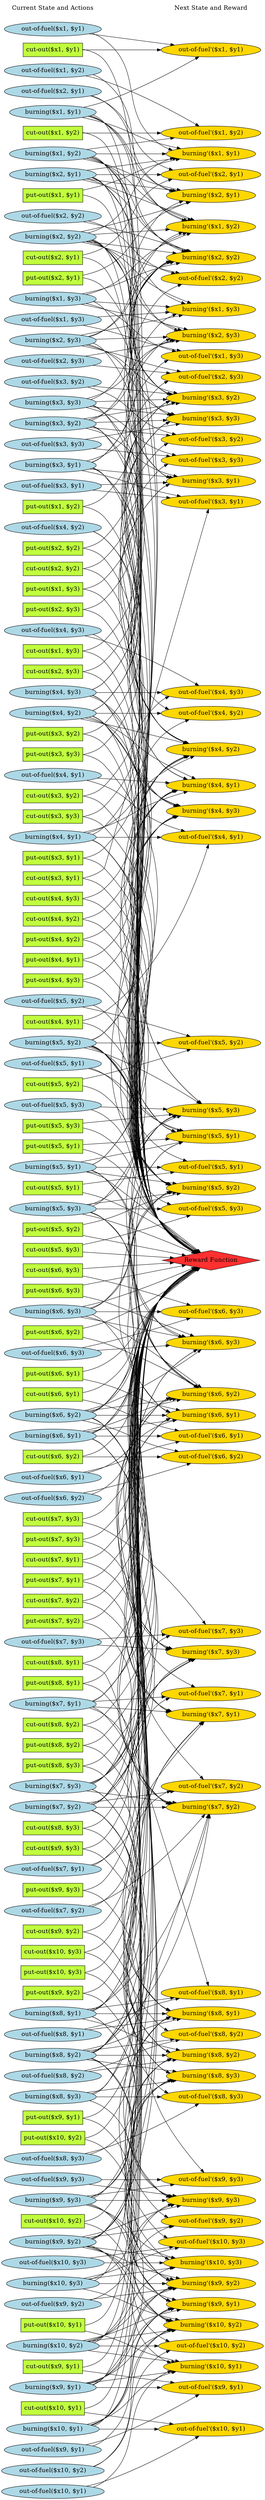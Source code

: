 digraph G {
	graph [bb="0,0,627.1,6545.4",
		fontname=Helvetica,
		fontsize=16,
		rankdir=LR,
		ranksep=2.00,
		ratio=auto,
		size=600
	];
	node [fontsize=16,
		label="\N"
	];
	{
		graph [rank=same];
		"put-out($x1, $y1)"		 [color=black,
			fillcolor=olivedrab1,
			height=0.5,
			pos="114.55,6092.4",
			shape=box,
			style=filled,
			width=1.8194];
		"out-of-fuel($x5, $y3)"		 [color=black,
			fillcolor=lightblue,
			height=0.51069,
			pos="114.55,4191.4",
			shape=ellipse,
			style=filled,
			width=3.0248];
		"burning($x5, $y1)"		 [color=black,
			fillcolor=lightblue,
			height=0.51069,
			pos="114.55,3489.4",
			shape=ellipse,
			style=filled,
			width=2.6517];
		"put-out($x6, $y3)"		 [color=black,
			fillcolor=olivedrab1,
			height=0.5,
			pos="114.55,3165.4",
			shape=box,
			style=filled,
			width=1.8194];
		"out-of-fuel($x8, $y2)"		 [color=black,
			fillcolor=lightblue,
			height=0.51069,
			pos="114.55,1108.4",
			shape=ellipse,
			style=filled,
			width=3.0248];
		"out-of-fuel($x10, $y1)"		 [color=black,
			fillcolor=lightblue,
			height=0.51069,
			pos="114.55,726.38",
			shape=ellipse,
			style=filled,
			width=3.182];
		"out-of-fuel($x2, $y3)"		 [color=black,
			fillcolor=lightblue,
			height=0.51069,
			pos="114.55,5548.4",
			shape=ellipse,
			style=filled,
			width=3.0248];
		"put-out($x9, $y2)"		 [color=black,
			fillcolor=olivedrab1,
			height=0.5,
			pos="114.55,1217.4",
			shape=box,
			style=filled,
			width=1.8194];
		"cut-out($x2, $y2)"		 [color=black,
			fillcolor=olivedrab1,
			height=0.5,
			pos="114.55,5059.4",
			shape=box,
			style=filled,
			width=1.8056];
		"burning($x4, $y3)"		 [color=black,
			fillcolor=lightblue,
			height=0.51069,
			pos="114.55,4625.4",
			shape=ellipse,
			style=filled,
			width=2.6517];
		"put-out($x3, $y3)"		 [color=black,
			fillcolor=olivedrab1,
			height=0.5,
			pos="114.55,4353.4",
			shape=box,
			style=filled,
			width=1.8194];
		"burning($x2, $y1)"		 [color=black,
			fillcolor=lightblue,
			height=0.51069,
			pos="114.55,6038.4",
			shape=ellipse,
			style=filled,
			width=2.6517];
		"cut-out($x5, $y2)"		 [color=black,
			fillcolor=olivedrab1,
			height=0.5,
			pos="114.55,3651.4",
			shape=box,
			style=filled,
			width=1.8056];
		"burning($x7, $y3)"		 [color=black,
			fillcolor=lightblue,
			height=0.51069,
			pos="114.55,1867.4",
			shape=ellipse,
			style=filled,
			width=2.6517];
		"put-out($x7, $y1)"		 [color=black,
			fillcolor=olivedrab1,
			height=0.5,
			pos="114.55,2407.4",
			shape=box,
			style=filled,
			width=1.8194];
		"cut-out($x4, $y3)"		 [color=black,
			fillcolor=olivedrab1,
			height=0.5,
			pos="114.55,4137.4",
			shape=box,
			style=filled,
			width=1.8056];
		"burning($x5, $y2)"		 [color=black,
			fillcolor=lightblue,
			height=0.51069,
			pos="114.55,3705.4",
			shape=ellipse,
			style=filled,
			width=2.6517];
		"put-out($x6, $y2)"		 [color=black,
			fillcolor=olivedrab1,
			height=0.5,
			pos="114.55,2948.4",
			shape=box,
			style=filled,
			width=1.8194];
		"burning($x1, $y3)"		 [color=black,
			fillcolor=lightblue,
			height=0.51069,
			pos="114.55,5928.4",
			shape=ellipse,
			style=filled,
			width=2.6517];
		"cut-out($x8, $y2)"		 [color=black,
			fillcolor=olivedrab1,
			height=0.5,
			pos="114.55,2029.4",
			shape=box,
			style=filled,
			width=1.8056];
		"cut-out($x7, $y3)"		 [color=black,
			fillcolor=olivedrab1,
			height=0.5,
			pos="114.55,2569.4",
			shape=box,
			style=filled,
			width=1.8056];
		"cut-out($x8, $y1)"		 [color=black,
			fillcolor=olivedrab1,
			height=0.5,
			pos="114.55,2191.4",
			shape=box,
			style=filled,
			width=1.8056];
		"put-out($x4, $y1)"		 [color=black,
			fillcolor=olivedrab1,
			height=0.5,
			pos="114.55,3921.4",
			shape=box,
			style=filled,
			width=1.8194];
		"out-of-fuel($x8, $y1)"		 [color=black,
			fillcolor=lightblue,
			height=0.51069,
			pos="114.55,1326.4",
			shape=ellipse,
			style=filled,
			width=3.0248];
		"put-out($x3, $y2)"		 [color=black,
			fillcolor=olivedrab1,
			height=0.5,
			pos="114.55,4461.4",
			shape=box,
			style=filled,
			width=1.8194];
		"put-out($x9, $y3)"		 [color=black,
			fillcolor=olivedrab1,
			height=0.5,
			pos="114.55,944.38",
			shape=box,
			style=filled,
			width=1.8194];
		"cut-out($x2, $y1)"		 [color=black,
			fillcolor=olivedrab1,
			height=0.5,
			pos="114.55,5764.4",
			shape=box,
			style=filled,
			width=1.8056];
		"burning($x2, $y2)"		 [color=black,
			fillcolor=lightblue,
			height=0.51069,
			pos="114.55,5818.4",
			shape=ellipse,
			style=filled,
			width=2.6517];
		"cut-out($x5, $y1)"		 [color=black,
			fillcolor=olivedrab1,
			height=0.5,
			pos="114.55,3273.4",
			shape=box,
			style=filled,
			width=1.8056];
		"burning($x10, $y2)"		 [color=black,
			fillcolor=lightblue,
			height=0.51069,
			pos="114.55,344.38",
			shape=ellipse,
			style=filled,
			width=2.8088];
		"put-out($x1, $y3)"		 [color=black,
			fillcolor=olivedrab1,
			height=0.5,
			pos="114.55,5384.4",
			shape=box,
			style=filled,
			width=1.8194];
		"burning($x1, $y2)"		 [color=black,
			fillcolor=lightblue,
			height=0.51069,
			pos="114.55,6146.4",
			shape=ellipse,
			style=filled,
			width=2.6517];
		"put-out($x7, $y2)"		 [color=black,
			fillcolor=olivedrab1,
			height=0.5,
			pos="114.55,2245.4",
			shape=box,
			style=filled,
			width=1.8194];
		"Current State and Actions"		 [color=black,
			fillcolor=white,
			height=0.5,
			pos="114.55,6527.4",
			shape=plaintext,
			style=bold,
			width=2.5139];
		"cut-out($x10, $y1)"		 [color=black,
			fillcolor=olivedrab1,
			height=0.5,
			pos="114.55,1596.4",
			shape=box,
			style=filled,
			width=1.9167];
		"burning($x5, $y3)"		 [color=black,
			fillcolor=lightblue,
			height=0.51069,
			pos="114.55,3597.4",
			shape=ellipse,
			style=filled,
			width=2.6517];
		"cut-out($x7, $y2)"		 [color=black,
			fillcolor=olivedrab1,
			height=0.5,
			pos="114.55,2353.4",
			shape=box,
			style=filled,
			width=1.8056];
		"out-of-fuel($x7, $y3)"		 [color=black,
			fillcolor=lightblue,
			height=0.51069,
			pos="114.55,2299.4",
			shape=ellipse,
			style=filled,
			width=3.0248];
		"out-of-fuel($x9, $y1)"		 [color=black,
			fillcolor=lightblue,
			height=0.51069,
			pos="114.55,836.38",
			shape=ellipse,
			style=filled,
			width=3.0248];
		"put-out($x10, $y3)"		 [color=black,
			fillcolor=olivedrab1,
			height=0.5,
			pos="114.55,563.38",
			shape=box,
			style=filled,
			width=1.9444];
		"out-of-fuel($x2, $y1)"		 [color=black,
			fillcolor=lightblue,
			height=0.51069,
			pos="114.55,6363.4",
			shape=ellipse,
			style=filled,
			width=3.0248];
		"put-out($x8, $y3)"		 [color=black,
			fillcolor=olivedrab1,
			height=0.5,
			pos="114.55,1921.4",
			shape=box,
			style=filled,
			width=1.8194];
		"cut-out($x6, $y1)"		 [color=black,
			fillcolor=olivedrab1,
			height=0.5,
			pos="114.55,2677.4",
			shape=box,
			style=filled,
			width=1.8056];
		"burning($x8, $y2)"		 [color=black,
			fillcolor=lightblue,
			height=0.51069,
			pos="114.55,1163.4",
			shape=ellipse,
			style=filled,
			width=2.6517];
		"put-out($x3, $y1)"		 [color=black,
			fillcolor=olivedrab1,
			height=0.5,
			pos="114.55,4679.4",
			shape=box,
			style=filled,
			width=1.8194];
		"out-of-fuel($x3, $y2)"		 [color=black,
			fillcolor=lightblue,
			height=0.51069,
			pos="114.55,5275.4",
			shape=ellipse,
			style=filled,
			width=3.0248];
		"burning($x7, $y1)"		 [color=black,
			fillcolor=lightblue,
			height=0.51069,
			pos="114.55,2137.4",
			shape=ellipse,
			style=filled,
			width=2.6517];
		"put-out($x1, $y2)"		 [color=black,
			fillcolor=olivedrab1,
			height=0.5,
			pos="114.55,5710.4",
			shape=box,
			style=filled,
			width=1.8194];
		"burning($x1, $y1)"		 [color=black,
			fillcolor=lightblue,
			height=0.51069,
			pos="114.55,6308.4",
			shape=ellipse,
			style=filled,
			width=2.6517];
		"put-out($x7, $y3)"		 [color=black,
			fillcolor=olivedrab1,
			height=0.5,
			pos="114.55,2623.4",
			shape=box,
			style=filled,
			width=1.8194];
		"burning($x6, $y3)"		 [color=black,
			fillcolor=lightblue,
			height=0.51069,
			pos="114.55,3111.4",
			shape=ellipse,
			style=filled,
			width=2.6517];
		"burning($x8, $y1)"		 [color=black,
			fillcolor=lightblue,
			height=0.51069,
			pos="114.55,1271.4",
			shape=ellipse,
			style=filled,
			width=2.6517];
		"put-out($x2, $y1)"		 [color=black,
			fillcolor=olivedrab1,
			height=0.5,
			pos="114.55,5602.4",
			shape=box,
			style=filled,
			width=1.8194];
		"out-of-fuel($x1, $y3)"		 [color=black,
			fillcolor=lightblue,
			height=0.51069,
			pos="114.55,5983.4",
			shape=ellipse,
			style=filled,
			width=3.0248];
		"cut-out($x10, $y2)"		 [color=black,
			fillcolor=olivedrab1,
			height=0.5,
			pos="114.55,290.38",
			shape=box,
			style=filled,
			width=1.9167];
		"burning($x10, $y3)"		 [color=black,
			fillcolor=lightblue,
			height=0.51069,
			pos="114.55,236.38",
			shape=ellipse,
			style=filled,
			width=2.8088];
		"out-of-fuel($x2, $y2)"		 [color=black,
			fillcolor=lightblue,
			height=0.51069,
			pos="114.55,5873.4",
			shape=ellipse,
			style=filled,
			width=3.0248];
		"out-of-fuel($x8, $y3)"		 [color=black,
			fillcolor=lightblue,
			height=0.51069,
			pos="114.55,998.38",
			shape=ellipse,
			style=filled,
			width=3.0248];
		"cut-out($x7, $y1)"		 [color=black,
			fillcolor=olivedrab1,
			height=0.5,
			pos="114.55,2515.4",
			shape=box,
			style=filled,
			width=1.8056];
		"out-of-fuel($x9, $y2)"		 [color=black,
			fillcolor=lightblue,
			height=0.51069,
			pos="114.55,454.38",
			shape=ellipse,
			style=filled,
			width=3.0248];
		"put-out($x10, $y2)"		 [color=black,
			fillcolor=olivedrab1,
			height=0.5,
			pos="114.55,890.38",
			shape=box,
			style=filled,
			width=1.9444];
		"put-out($x9, $y1)"		 [color=black,
			fillcolor=olivedrab1,
			height=0.5,
			pos="114.55,1542.4",
			shape=box,
			style=filled,
			width=1.8194];
		"cut-out($x5, $y3)"		 [color=black,
			fillcolor=olivedrab1,
			height=0.5,
			pos="114.55,3759.4",
			shape=box,
			style=filled,
			width=1.8056];
		"cut-out($x6, $y2)"		 [color=black,
			fillcolor=olivedrab1,
			height=0.5,
			pos="114.55,3002.4",
			shape=box,
			style=filled,
			width=1.8056];
		"put-out($x8, $y2)"		 [color=black,
			fillcolor=olivedrab1,
			height=0.5,
			pos="114.55,1975.4",
			shape=box,
			style=filled,
			width=1.8194];
		"out-of-fuel($x3, $y1)"		 [color=black,
			fillcolor=lightblue,
			height=0.51069,
			pos="114.55,5493.4",
			shape=ellipse,
			style=filled,
			width=3.0248];
		"burning($x7, $y2)"		 [color=black,
			fillcolor=lightblue,
			height=0.51069,
			pos="114.55,1812.4",
			shape=ellipse,
			style=filled,
			width=2.6517];
		"cut-out($x10, $y3)"		 [color=black,
			fillcolor=olivedrab1,
			height=0.5,
			pos="114.55,182.38",
			shape=box,
			style=filled,
			width=1.9167];
		"out-of-fuel($x4, $y2)"		 [color=black,
			fillcolor=lightblue,
			height=0.51069,
			pos="114.55,4950.4",
			shape=ellipse,
			style=filled,
			width=3.0248];
		"burning($x6, $y2)"		 [color=black,
			fillcolor=lightblue,
			height=0.51069,
			pos="114.55,2894.4",
			shape=ellipse,
			style=filled,
			width=2.6517];
		"put-out($x5, $y2)"		 [color=black,
			fillcolor=olivedrab1,
			height=0.5,
			pos="114.55,3435.4",
			shape=box,
			style=filled,
			width=1.8194];
		"cut-out($x3, $y3)"		 [color=black,
			fillcolor=olivedrab1,
			height=0.5,
			pos="114.55,4245.4",
			shape=box,
			style=filled,
			width=1.8056];
		"put-out($x2, $y2)"		 [color=black,
			fillcolor=olivedrab1,
			height=0.5,
			pos="114.55,5221.4",
			shape=box,
			style=filled,
			width=1.8194];
		"burning($x9, $y1)"		 [color=black,
			fillcolor=lightblue,
			height=0.51069,
			pos="114.55,781.38",
			shape=ellipse,
			style=filled,
			width=2.6517];
		"out-of-fuel($x1, $y2)"		 [color=black,
			fillcolor=lightblue,
			height=0.51069,
			pos="114.55,6418.4",
			shape=ellipse,
			style=filled,
			width=3.0248];
		"put-out($x10, $y1)"		 [color=black,
			fillcolor=olivedrab1,
			height=0.5,
			pos="114.55,1488.4",
			shape=box,
			style=filled,
			width=1.9444];
		"burning($x3, $y2)"		 [color=black,
			fillcolor=lightblue,
			height=0.51069,
			pos="114.55,5330.4",
			shape=ellipse,
			style=filled,
			width=2.6517];
		"out-of-fuel($x9, $y3)"		 [color=black,
			fillcolor=lightblue,
			height=0.51069,
			pos="114.55,128.38",
			shape=ellipse,
			style=filled,
			width=3.0248];
		"cut-out($x9, $y1)"		 [color=black,
			fillcolor=olivedrab1,
			height=0.5,
			pos="114.55,1650.4",
			shape=box,
			style=filled,
			width=1.8056];
		"cut-out($x6, $y3)"		 [color=black,
			fillcolor=olivedrab1,
			height=0.5,
			pos="114.55,3219.4",
			shape=box,
			style=filled,
			width=1.8056];
		"out-of-fuel($x7, $y1)"		 [color=black,
			fillcolor=lightblue,
			height=0.51069,
			pos="114.55,1704.4",
			shape=ellipse,
			style=filled,
			width=3.0248];
		"put-out($x8, $y1)"		 [color=black,
			fillcolor=olivedrab1,
			height=0.5,
			pos="114.55,2083.4",
			shape=box,
			style=filled,
			width=1.8194];
		"cut-out($x1, $y1)"		 [color=black,
			fillcolor=olivedrab1,
			height=0.5,
			pos="114.55,6254.4",
			shape=box,
			style=filled,
			width=1.8056];
		"burning($x10, $y1)"		 [color=black,
			fillcolor=lightblue,
			height=0.51069,
			pos="114.55,671.38",
			shape=ellipse,
			style=filled,
			width=2.8088];
		"burning($x6, $y1)"		 [color=black,
			fillcolor=lightblue,
			height=0.51069,
			pos="114.55,2731.4",
			shape=ellipse,
			style=filled,
			width=2.6517];
		"out-of-fuel($x4, $y1)"		 [color=black,
			fillcolor=lightblue,
			height=0.51069,
			pos="114.55,4733.4",
			shape=ellipse,
			style=filled,
			width=3.0248];
		"put-out($x2, $y3)"		 [color=black,
			fillcolor=olivedrab1,
			height=0.5,
			pos="114.55,4841.4",
			shape=box,
			style=filled,
			width=1.8194];
		"put-out($x5, $y3)"		 [color=black,
			fillcolor=olivedrab1,
			height=0.5,
			pos="114.55,3543.4",
			shape=box,
			style=filled,
			width=1.8194];
		"out-of-fuel($x6, $y3)"		 [color=black,
			fillcolor=lightblue,
			height=0.51069,
			pos="114.55,3056.4",
			shape=ellipse,
			style=filled,
			width=3.0248];
		"burning($x9, $y2)"		 [color=black,
			fillcolor=lightblue,
			height=0.51069,
			pos="114.55,509.38",
			shape=ellipse,
			style=filled,
			width=2.6517];
		"out-of-fuel($x1, $y1)"		 [color=black,
			fillcolor=lightblue,
			height=0.51069,
			pos="114.55,6473.4",
			shape=ellipse,
			style=filled,
			width=3.0248];
		"burning($x3, $y1)"		 [color=black,
			fillcolor=lightblue,
			height=0.51069,
			pos="114.55,5438.4",
			shape=ellipse,
			style=filled,
			width=2.6517];
		"out-of-fuel($x3, $y3)"		 [color=black,
			fillcolor=lightblue,
			height=0.51069,
			pos="114.55,5005.4",
			shape=ellipse,
			style=filled,
			width=3.0248];
		"burning($x8, $y3)"		 [color=black,
			fillcolor=lightblue,
			height=0.51069,
			pos="114.55,1053.4",
			shape=ellipse,
			style=filled,
			width=2.6517];
		"out-of-fuel($x7, $y2)"		 [color=black,
			fillcolor=lightblue,
			height=0.51069,
			pos="114.55,1434.4",
			shape=ellipse,
			style=filled,
			width=3.0248];
		"cut-out($x1, $y2)"		 [color=black,
			fillcolor=olivedrab1,
			height=0.5,
			pos="114.55,6200.4",
			shape=box,
			style=filled,
			width=1.8056];
		"out-of-fuel($x5, $y1)"		 [color=black,
			fillcolor=lightblue,
			height=0.51069,
			pos="114.55,3381.4",
			shape=ellipse,
			style=filled,
			width=3.0248];
		"cut-out($x4, $y2)"		 [color=black,
			fillcolor=olivedrab1,
			height=0.5,
			pos="114.55,4083.4",
			shape=box,
			style=filled,
			width=1.8056];
		"cut-out($x3, $y1)"		 [color=black,
			fillcolor=olivedrab1,
			height=0.5,
			pos="114.55,4407.4",
			shape=box,
			style=filled,
			width=1.8056];
		"out-of-fuel($x6, $y2)"		 [color=black,
			fillcolor=lightblue,
			height=0.51069,
			pos="114.55,2786.4",
			shape=ellipse,
			style=filled,
			width=3.0248];
		"cut-out($x8, $y3)"		 [color=black,
			fillcolor=olivedrab1,
			height=0.5,
			pos="114.55,1758.4",
			shape=box,
			style=filled,
			width=1.8056];
		"put-out($x6, $y1)"		 [color=black,
			fillcolor=olivedrab1,
			height=0.5,
			pos="114.55,2840.4",
			shape=box,
			style=filled,
			width=1.8194];
		"cut-out($x1, $y3)"		 [color=black,
			fillcolor=olivedrab1,
			height=0.5,
			pos="114.55,5113.4",
			shape=box,
			style=filled,
			width=1.8056];
		"put-out($x4, $y2)"		 [color=black,
			fillcolor=olivedrab1,
			height=0.5,
			pos="114.55,3975.4",
			shape=box,
			style=filled,
			width=1.8194];
		"burning($x4, $y1)"		 [color=black,
			fillcolor=lightblue,
			height=0.51069,
			pos="114.55,4515.4",
			shape=ellipse,
			style=filled,
			width=2.6517];
		"burning($x9, $y3)"		 [color=black,
			fillcolor=lightblue,
			height=0.51069,
			pos="114.55,399.38",
			shape=ellipse,
			style=filled,
			width=2.6517];
		"out-of-fuel($x10, $y3)"		 [color=black,
			fillcolor=lightblue,
			height=0.51069,
			pos="114.55,18.385",
			shape=ellipse,
			style=filled,
			width=3.182];
		"burning($x2, $y3)"		 [color=black,
			fillcolor=lightblue,
			height=0.51069,
			pos="114.55,5656.4",
			shape=ellipse,
			style=filled,
			width=2.6517];
		"out-of-fuel($x5, $y2)"		 [color=black,
			fillcolor=lightblue,
			height=0.51069,
			pos="114.55,4029.4",
			shape=ellipse,
			style=filled,
			width=3.0248];
		"out-of-fuel($x4, $y3)"		 [color=black,
			fillcolor=lightblue,
			height=0.51069,
			pos="114.55,4895.4",
			shape=ellipse,
			style=filled,
			width=3.0248];
		"out-of-fuel($x6, $y1)"		 [color=black,
			fillcolor=lightblue,
			height=0.51069,
			pos="114.55,2461.4",
			shape=ellipse,
			style=filled,
			width=3.0248];
		"cut-out($x4, $y1)"		 [color=black,
			fillcolor=olivedrab1,
			height=0.5,
			pos="114.55,3867.4",
			shape=box,
			style=filled,
			width=1.8056];
		"cut-out($x9, $y3)"		 [color=black,
			fillcolor=olivedrab1,
			height=0.5,
			pos="114.55,617.38",
			shape=box,
			style=filled,
			width=1.8056];
		"cut-out($x3, $y2)"		 [color=black,
			fillcolor=olivedrab1,
			height=0.5,
			pos="114.55,4299.4",
			shape=box,
			style=filled,
			width=1.8056];
		"put-out($x5, $y1)"		 [color=black,
			fillcolor=olivedrab1,
			height=0.5,
			pos="114.55,3327.4",
			shape=box,
			style=filled,
			width=1.8194];
		"burning($x3, $y3)"		 [color=black,
			fillcolor=lightblue,
			height=0.51069,
			pos="114.55,5167.4",
			shape=ellipse,
			style=filled,
			width=2.6517];
		"out-of-fuel($x10, $y2)"		 [color=black,
			fillcolor=lightblue,
			height=0.51069,
			pos="114.55,73.385",
			shape=ellipse,
			style=filled,
			width=3.182];
		"cut-out($x2, $y3)"		 [color=black,
			fillcolor=olivedrab1,
			height=0.5,
			pos="114.55,4787.4",
			shape=box,
			style=filled,
			width=1.8056];
		"burning($x4, $y2)"		 [color=black,
			fillcolor=lightblue,
			height=0.51069,
			pos="114.55,4570.4",
			shape=ellipse,
			style=filled,
			width=2.6517];
		"cut-out($x9, $y2)"		 [color=black,
			fillcolor=olivedrab1,
			height=0.5,
			pos="114.55,1380.4",
			shape=box,
			style=filled,
			width=1.8056];
		"put-out($x4, $y3)"		 [color=black,
			fillcolor=olivedrab1,
			height=0.5,
			pos="114.55,3813.4",
			shape=box,
			style=filled,
			width=1.8194];
	}
	{
		graph [rank=same];
		"burning'($x6, $y3)"		 [color=black,
			fillcolor=gold1,
			height=0.51069,
			pos="500.1,3056.4",
			shape=ellipse,
			style=filled,
			width=2.7106];
		"out-of-fuel'($x3, $y1)"		 [color=black,
			fillcolor=gold1,
			height=0.51069,
			pos="500.1,5275.4",
			shape=ellipse,
			style=filled,
			width=3.0838];
		"burning'($x1, $y1)"		 [color=black,
			fillcolor=gold1,
			height=0.51069,
			pos="500.1,6146.4",
			shape=ellipse,
			style=filled,
			width=2.7106];
		"out-of-fuel'($x8, $y3)"		 [color=black,
			fillcolor=gold1,
			height=0.51069,
			pos="500.1,1053.4",
			shape=ellipse,
			style=filled,
			width=3.0838];
		"burning'($x4, $y1)"		 [color=black,
			fillcolor=gold1,
			height=0.51069,
			pos="500.1,4515.4",
			shape=ellipse,
			style=filled,
			width=2.7106];
		"out-of-fuel'($x5, $y3)"		 [color=black,
			fillcolor=gold1,
			height=0.51069,
			pos="500.1,3759.4",
			shape=ellipse,
			style=filled,
			width=3.0838];
		"burning'($x9, $y3)"		 [color=black,
			fillcolor=gold1,
			height=0.51069,
			pos="500.1,509.38",
			shape=ellipse,
			style=filled,
			width=2.7106];
		"out-of-fuel'($x6, $y1)"		 [color=black,
			fillcolor=gold1,
			height=0.51069,
			pos="500.1,2677.4",
			shape=ellipse,
			style=filled,
			width=3.0838];
		"burning'($x3, $y3)"		 [color=black,
			fillcolor=gold1,
			height=0.51069,
			pos="500.1,5167.4",
			shape=ellipse,
			style=filled,
			width=2.7106];
		"Next State and Reward"		 [color=black,
			fillcolor=white,
			height=0.5,
			pos="500.1,6527.4",
			shape=plaintext,
			style=bold,
			width=2.25];
		"burning'($x6, $y2)"		 [color=black,
			fillcolor=gold1,
			height=0.51069,
			pos="500.1,2866.4",
			shape=ellipse,
			style=filled,
			width=2.7106];
		"burning'($x7, $y1)"		 [color=black,
			fillcolor=gold1,
			height=0.51069,
			pos="500.1,2123.4",
			shape=ellipse,
			style=filled,
			width=2.7106];
		"out-of-fuel'($x8, $y2)"		 [color=black,
			fillcolor=gold1,
			height=0.51069,
			pos="500.1,1218.4",
			shape=ellipse,
			style=filled,
			width=3.0838];
		"out-of-fuel'($x5, $y2)"		 [color=black,
			fillcolor=gold1,
			height=0.51069,
			pos="500.1,3704.4",
			shape=ellipse,
			style=filled,
			width=3.0838];
		"out-of-fuel'($x9, $y1)"		 [color=black,
			fillcolor=gold1,
			height=0.51069,
			pos="500.1,878.38",
			shape=ellipse,
			style=filled,
			width=3.0838];
		"burning'($x3, $y2)"		 [color=black,
			fillcolor=gold1,
			height=0.51069,
			pos="500.1,5330.4",
			shape=ellipse,
			style=filled,
			width=2.7106];
		"burning'($x9, $y2)"		 [color=black,
			fillcolor=gold1,
			height=0.51069,
			pos="500.1,564.38",
			shape=ellipse,
			style=filled,
			width=2.7106];
		"burning'($x10, $y1)"		 [color=black,
			fillcolor=gold1,
			height=0.51069,
			pos="500.1,687.38",
			shape=ellipse,
			style=filled,
			width=2.8677];
		"burning'($x6, $y1)"		 [color=black,
			fillcolor=gold1,
			height=0.51069,
			pos="500.1,2758.4",
			shape=ellipse,
			style=filled,
			width=2.7106];
		"out-of-fuel'($x8, $y1)"		 [color=black,
			fillcolor=gold1,
			height=0.51069,
			pos="500.1,1328.4",
			shape=ellipse,
			style=filled,
			width=3.0838];
		"burning'($x4, $y3)"		 [color=black,
			fillcolor=gold1,
			height=0.51069,
			pos="500.1,4109.4",
			shape=ellipse,
			style=filled,
			width=2.7106];
		"out-of-fuel'($x10, $y2)"		 [color=black,
			fillcolor=gold1,
			height=0.51069,
			pos="500.1,289.38",
			shape=ellipse,
			style=filled,
			width=3.2409];
		"out-of-fuel'($x1, $y1)"		 [color=black,
			fillcolor=gold1,
			height=0.51069,
			pos="500.1,6308.4",
			shape=ellipse,
			style=filled,
			width=3.0838];
		"out-of-fuel'($x6, $y3)"		 [color=black,
			fillcolor=gold1,
			height=0.51069,
			pos="500.1,3111.4",
			shape=ellipse,
			style=filled,
			width=3.0838];
		"burning'($x10, $y2)"		 [color=black,
			fillcolor=gold1,
			height=0.51069,
			pos="500.1,454.38",
			shape=ellipse,
			style=filled,
			width=2.8677];
		"burning'($x5, $y1)"		 [color=black,
			fillcolor=gold1,
			height=0.51069,
			pos="500.1,3449.4",
			shape=ellipse,
			style=filled,
			width=2.7106];
		"burning'($x4, $y2)"		 [color=black,
			fillcolor=gold1,
			height=0.51069,
			pos="500.1,4570.4",
			shape=ellipse,
			style=filled,
			width=2.7106];
		"out-of-fuel'($x10, $y3)"		 [color=black,
			fillcolor=gold1,
			height=0.51069,
			pos="500.1,182.38",
			shape=ellipse,
			style=filled,
			width=3.2409];
		"out-of-fuel'($x6, $y2)"		 [color=black,
			fillcolor=gold1,
			height=0.51069,
			pos="500.1,2921.4",
			shape=ellipse,
			style=filled,
			width=3.0838];
		"burning'($x10, $y3)"		 [color=black,
			fillcolor=gold1,
			height=0.51069,
			pos="500.1,344.38",
			shape=ellipse,
			style=filled,
			width=2.8677];
		"out-of-fuel'($x7, $y1)"		 [color=black,
			fillcolor=gold1,
			height=0.51069,
			pos="500.1,2178.4",
			shape=ellipse,
			style=filled,
			width=3.0838];
		"burning'($x5, $y2)"		 [color=black,
			fillcolor=gold1,
			height=0.51069,
			pos="500.1,3543.4",
			shape=ellipse,
			style=filled,
			width=2.7106];
		"out-of-fuel'($x4, $y2)"		 [color=black,
			fillcolor=gold1,
			height=0.51069,
			pos="500.1,4625.4",
			shape=ellipse,
			style=filled,
			width=3.0838];
		"burning'($x8, $y1)"		 [color=black,
			fillcolor=gold1,
			height=0.51069,
			pos="500.1,1273.4",
			shape=ellipse,
			style=filled,
			width=2.7106];
		"out-of-fuel'($x1, $y3)"		 [color=black,
			fillcolor=gold1,
			height=0.51069,
			pos="500.1,5816.4",
			shape=ellipse,
			style=filled,
			width=3.0838];
		"Reward Function"		 [color=black,
			fillcolor=firebrick1,
			height=0.72222,
			pos="500.1,3246.4",
			shape=diamond,
			style=filled,
			width=3.5278];
		"burning'($x2, $y2)"		 [color=black,
			fillcolor=gold1,
			height=0.51069,
			pos="500.1,5871.4",
			shape=ellipse,
			style=filled,
			width=2.7106];
		"out-of-fuel'($x7, $y2)"		 [color=black,
			fillcolor=gold1,
			height=0.51069,
			pos="500.1,1867.4",
			shape=ellipse,
			style=filled,
			width=3.0838];
		"out-of-fuel'($x4, $y3)"		 [color=black,
			fillcolor=gold1,
			height=0.51069,
			pos="500.1,4680.4",
			shape=ellipse,
			style=filled,
			width=3.0838];
		"out-of-fuel'($x1, $y2)"		 [color=black,
			fillcolor=gold1,
			height=0.51069,
			pos="500.1,6201.4",
			shape=ellipse,
			style=filled,
			width=3.0838];
		"burning'($x5, $y3)"		 [color=black,
			fillcolor=gold1,
			height=0.51069,
			pos="500.1,3623.4",
			shape=ellipse,
			style=filled,
			width=2.7106];
		"out-of-fuel'($x10, $y1)"		 [color=black,
			fillcolor=gold1,
			height=0.51069,
			pos="500.1,823.38",
			shape=ellipse,
			style=filled,
			width=3.2409];
		"burning'($x2, $y3)"		 [color=black,
			fillcolor=gold1,
			height=0.51069,
			pos="500.1,5629.4",
			shape=ellipse,
			style=filled,
			width=2.7106];
		"out-of-fuel'($x2, $y1)"		 [color=black,
			fillcolor=gold1,
			height=0.51069,
			pos="500.1,6091.4",
			shape=ellipse,
			style=filled,
			width=3.0838];
		"out-of-fuel'($x7, $y3)"		 [color=black,
			fillcolor=gold1,
			height=0.51069,
			pos="500.1,2259.4",
			shape=ellipse,
			style=filled,
			width=3.0838];
		"out-of-fuel'($x9, $y2)"		 [color=black,
			fillcolor=gold1,
			height=0.51069,
			pos="500.1,619.38",
			shape=ellipse,
			style=filled,
			width=3.0838];
		"out-of-fuel'($x3, $y3)"		 [color=black,
			fillcolor=gold1,
			height=0.51069,
			pos="500.1,5005.4",
			shape=ellipse,
			style=filled,
			width=3.0838];
		"burning'($x1, $y3)"		 [color=black,
			fillcolor=gold1,
			height=0.51069,
			pos="500.1,5926.4",
			shape=ellipse,
			style=filled,
			width=2.7106];
		"out-of-fuel'($x5, $y1)"		 [color=black,
			fillcolor=gold1,
			height=0.51069,
			pos="500.1,3381.4",
			shape=ellipse,
			style=filled,
			width=3.0838];
		"burning'($x9, $y1)"		 [color=black,
			fillcolor=gold1,
			height=0.51069,
			pos="500.1,768.38",
			shape=ellipse,
			style=filled,
			width=2.7106];
		"burning'($x8, $y3)"		 [color=black,
			fillcolor=gold1,
			height=0.51069,
			pos="500.1,1108.4",
			shape=ellipse,
			style=filled,
			width=2.7106];
		"burning'($x3, $y1)"		 [color=black,
			fillcolor=gold1,
			height=0.51069,
			pos="500.1,5438.4",
			shape=ellipse,
			style=filled,
			width=2.7106];
		"burning'($x7, $y2)"		 [color=black,
			fillcolor=gold1,
			height=0.51069,
			pos="500.1,1812.4",
			shape=ellipse,
			style=filled,
			width=2.7106];
		"out-of-fuel'($x2, $y2)"		 [color=black,
			fillcolor=gold1,
			height=0.51069,
			pos="500.1,5761.4",
			shape=ellipse,
			style=filled,
			width=3.0838];
		"out-of-fuel'($x9, $y3)"		 [color=black,
			fillcolor=gold1,
			height=0.51069,
			pos="500.1,399.38",
			shape=ellipse,
			style=filled,
			width=3.0838];
		"out-of-fuel'($x2, $y3)"		 [color=black,
			fillcolor=gold1,
			height=0.51069,
			pos="500.1,5548.4",
			shape=ellipse,
			style=filled,
			width=3.0838];
		"out-of-fuel'($x3, $y2)"		 [color=black,
			fillcolor=gold1,
			height=0.51069,
			pos="500.1,5112.4",
			shape=ellipse,
			style=filled,
			width=3.0838];
		"burning'($x1, $y2)"		 [color=black,
			fillcolor=gold1,
			height=0.51069,
			pos="500.1,6036.4",
			shape=ellipse,
			style=filled,
			width=2.7106];
		"burning'($x8, $y2)"		 [color=black,
			fillcolor=gold1,
			height=0.51069,
			pos="500.1,1163.4",
			shape=ellipse,
			style=filled,
			width=2.7106];
		"out-of-fuel'($x4, $y1)"		 [color=black,
			fillcolor=gold1,
			height=0.51069,
			pos="500.1,4460.4",
			shape=ellipse,
			style=filled,
			width=3.0838];
		"burning'($x7, $y3)"		 [color=black,
			fillcolor=gold1,
			height=0.51069,
			pos="500.1,2314.4",
			shape=ellipse,
			style=filled,
			width=2.7106];
		"burning'($x2, $y1)"		 [color=black,
			fillcolor=gold1,
			height=0.51069,
			pos="500.1,5981.4",
			shape=ellipse,
			style=filled,
			width=2.7106];
	}
	"put-out($x1, $y1)" -> "burning'($x1, $y1)"	 [color=black,
		pos="e,421.28,6135.4 180.18,6101.5 243.57,6110.4 340.68,6124.1 411.09,6134",
		style=solid];
	"put-out($x1, $y1)" -> "Reward Function"	 [pos="e,464.37,3265.2 180.06,6091.1 198.55,6087.5 216.97,6079.9 229.1,6065.4 422.32,5833.7 239.83,3625 373.1,3354.4 390.87,3318.3 426.71,\
3289.5 455.64,3270.7"];
	"out-of-fuel($x5, $y3)" -> "out-of-fuel'($x5, $y3)"	 [color=black,
		pos="e,492.53,3777.9 198.13,4179.6 209.12,4175.8 219.79,4170.9 229.1,4164.4 372.51,4064.6 460.4,3861.8 488.9,3787.5",
		style=solid];
	"out-of-fuel($x5, $y3)" -> "burning'($x5, $y3)"	 [color=black,
		pos="e,437.93,3637.6 203.51,4180.6 212.93,4176.6 221.75,4171.4 229.1,4164.4 392.96,4009.2 223.14,3846.1 373.1,3677.4 387.71,3661 408.18,\
3649.4 428.38,3641.2",
		style=solid];
	"burning($x5, $y1)" -> "burning'($x4, $y1)"	 [color=black,
		pos="e,408,4509 200.57,3497.5 211.33,3501.8 221.29,3507.9 229.1,3516.4 524.01,3837.9 75.823,4168.1 373.1,4487.4 380.28,4495.1 389.06,\
4500.9 398.62,4505.3",
		style=solid];
	"burning($x5, $y1)" -> "burning'($x6, $y2)"	 [color=black,
		pos="e,409.51,2873.4 199.23,3480.7 210.32,3476.5 220.73,3470.6 229.1,3462.4 414.62,3279.6 186.24,3075.8 373.1,2894.4 380.78,2886.9 389.97,\
2881.3 399.85,2877",
		style=solid];
	"burning($x5, $y1)" -> "burning'($x6, $y1)"	 [color=black,
		pos="e,457.54,2775 199.39,3480.9 210.46,3476.7 220.82,3470.7 229.1,3462.4 429.42,3260.8 209.53,3071.8 373.1,2839.4 391.78,2812.8 422.19,\
2792.9 448.45,2779.5",
		style=solid];
	"burning($x5, $y1)" -> "burning'($x5, $y1)"	 [color=black,
		pos="e,414.38,3458.2 198.78,3480.7 259.32,3474.4 341.39,3465.8 404.43,3459.3",
		style=solid];
	"burning($x5, $y1)" -> "burning'($x4, $y2)"	 [color=black,
		pos="e,407.94,4564.1 200.63,3497.5 211.39,3501.8 221.33,3507.8 229.1,3516.4 539.05,3856.9 60.652,4204.1 373.1,4542.4 380.25,4550.1 389.01,\
4556 398.56,4560.3",
		style=solid];
	"burning($x5, $y1)" -> "burning'($x5, $y2)"	 [color=black,
		pos="e,421.55,3532.5 192.25,3500.2 255.56,3509.1 345.44,3521.8 411.57,3531.1",
		style=solid];
	"burning($x5, $y1)" -> "Reward Function"	 [pos="e,474.07,3267.5 187.19,3477.4 201.48,3473.7 216.08,3468.7 229.1,3462.4 255.55,3449.5 399.93,3329.6 466.03,3274.2"];
	"burning($x5, $y1)" -> "out-of-fuel'($x5, $y1)"	 [color=black,
		pos="e,448.1,3397.7 177,3475.5 193.94,3471.4 212.27,3466.9 229.1,3462.4 301.41,3443 383.71,3417.8 438.25,3400.7",
		style=solid];
	"put-out($x6, $y3)" -> "burning'($x6, $y3)"	 [color=black,
		pos="e,431.63,3069.6 180.18,3151.5 196.27,3147.6 213.4,3143.2 229.1,3138.4 294.48,3118.4 307.58,3103.8 373.1,3084.4 388.67,3079.8 405.52,\
3075.5 421.67,3071.8",
		style=solid];
	"put-out($x6, $y3)" -> "Reward Function"	 [pos="e,437.07,3233.3 180.18,3179 248.45,3193.5 355.85,3216.1 426.86,3231.1"];
	"out-of-fuel($x8, $y2)" -> "out-of-fuel'($x8, $y2)"	 [color=black,
		pos="e,427.69,1204.3 180.76,1123.1 196.68,1127 213.59,1131.6 229.1,1136.4 294.4,1156.6 307.58,1170.9 373.1,1190.4 387.46,1194.7 402.92,\
1198.6 417.91,1202.1",
		style=solid];
	"out-of-fuel($x8, $y2)" -> "burning'($x8, $y2)"	 [color=black,
		pos="e,422.05,1152.3 198.3,1120.3 261.33,1129.3 347.88,1141.7 411.96,1150.9",
		style=solid];
	"out-of-fuel($x10, $y1)" -> "burning'($x10, $y1)"	 [color=black,
		pos="e,410.01,696.44 211.84,716.59 269.2,710.76 341.86,703.37 399.75,697.49",
		style=solid];
	"out-of-fuel($x10, $y1)" -> "out-of-fuel'($x10, $y1)"	 [color=black,
		pos="e,429.61,808.71 179.02,741.61 195.36,745.65 212.91,750.09 229.1,754.38 293.42,771.46 308.6,779.05 373.1,795.38 388.07,799.18 404.11,\
802.95 419.56,806.45",
		style=solid];
	"out-of-fuel($x2, $y3)" -> "burning'($x2, $y3)"	 [color=black,
		pos="e,434.33,5615.7 183.24,5562.7 250.78,5576.9 354.31,5598.8 424.26,5613.6",
		style=solid];
	"out-of-fuel($x2, $y3)" -> "out-of-fuel'($x2, $y3)"	 [color=black,
		pos="e,388.86,5548.4 223.67,5548.4 271.96,5548.4 329.06,5548.4 378.71,5548.4",
		style=solid];
	"put-out($x9, $y2)" -> "burning'($x9, $y2)"	 [color=black,
		pos="e,409.41,571.26 180.28,1214.4 198.12,1210.5 216.12,1203.3 229.1,1190.4 422.68,997.36 178.1,783.98 373.1,592.38 380.73,584.89 389.9,\
579.21 399.77,574.94",
		style=solid];
	"put-out($x9, $y2)" -> "Reward Function"	 [pos="e,464.59,3227.5 180.15,1218.9 198.54,1222.6 216.87,1230.1 229.1,1244.4 503.16,1565.4 182.3,2761.9 373.1,3138.4 391.28,3174.3 427.08,\
3203.1 455.9,3221.9"];
	"cut-out($x2, $y2)" -> "Reward Function"	 [pos="e,464.68,3265.4 179.77,5057.9 198.25,5054.2 216.73,5046.7 229.1,5032.4 473.48,4748.9 202.31,3687.4 373.1,3354.4 391.45,3318.6 427.24,\
3289.7 456,3270.9"];
	"cut-out($x2, $y2)" -> "out-of-fuel'($x2, $y2)"	 [color=black,
		pos="e,468.38,5743.7 179.6,5062.4 197.63,5066.2 215.9,5073.4 229.1,5086.4 415.15,5269.8 233.92,5435.2 373.1,5656.4 394.82,5690.9 431.66,\
5719.6 459.92,5738.3",
		style=solid];
	"burning($x4, $y3)" -> "burning'($x3, $y3)"	 [color=black,
		pos="e,410.16,5160.2 198.66,4634.2 209.89,4638.4 220.5,4644.2 229.1,4652.4 392.96,4807.6 208.11,4985.4 373.1,5139.4 381.07,5146.8 390.55,\
5152.4 400.69,5156.7",
		style=solid];
	"burning($x4, $y3)" -> "burning'($x3, $y2)"	 [color=black,
		pos="e,409.26,5323.7 199.46,4633.8 210.52,4638 220.86,4644 229.1,4652.4 436.71,4863.2 163.94,5093.1 373.1,5302.4 380.67,5310 389.79,5315.7 \
399.63,5320",
		style=solid];
	"burning($x4, $y3)" -> "burning'($x4, $y3)"	 [color=black,
		pos="e,494.62,4127.9 193.95,4615.1 206.53,4611 218.79,4605.3 229.1,4597.4 391.28,4473.2 469.53,4222.3 492.03,4137.8",
		style=solid];
	"burning($x4, $y3)" -> "Reward Function"	 [pos="e,465.24,3265.3 200,4617 211.06,4612.6 221.25,4606.3 229.1,4597.4 596.72,4180.1 111.98,3845.4 373.1,3354.4 392.04,3318.8 427.96,\
3289.8 456.61,3270.9"];
	"burning($x4, $y3)" -> "out-of-fuel'($x4, $y3)"	 [color=black,
		pos="e,415.69,4668.4 191.79,4636.3 253.3,4645.1 340.09,4657.6 405.75,4667",
		style=solid];
	"burning($x4, $y3)" -> "burning'($x5, $y3)"	 [color=black,
		pos="e,434.98,3637.1 199.4,4616.8 210.61,4612.5 221.01,4606.2 229.1,4597.4 508.82,4292.4 119.16,4004.2 373.1,3677.4 386.28,3660.4 405.81,\
3648.7 425.59,3640.7",
		style=solid];
	"put-out($x3, $y3)" -> "burning'($x3, $y3)"	 [color=black,
		pos="e,408.67,5160.8 180.09,4355.9 198.14,4359.7 216.3,4367 229.1,4380.4 466.25,4628.7 134.13,4892.8 373.1,5139.4 380.49,5147 389.46,\
5152.8 399.16,5157.1",
		style=solid];
	"put-out($x3, $y3)" -> "Reward Function"	 [pos="e,465.54,3265.5 180.13,4351.3 198.29,4347.5 216.5,4340.1 229.1,4326.4 524.29,4004.5 161.96,3736.7 373.1,3354.4 392.61,3319.1 428.47,\
3290.1 456.96,3271.1"];
	"burning($x2, $y1)" -> "burning'($x1, $y1)"	 [color=black,
		pos="e,431.98,6133.2 178.97,6052.1 195.4,6056 213,6060.5 229.1,6065.4 294.39,6085.1 307.67,6099.2 373.1,6118.4 388.77,6123 405.73,6127.2 \
421.97,6131",
		style=solid];
	"burning($x2, $y1)" -> "burning'($x3, $y2)"	 [color=black,
		pos="e,457.62,5347.1 198.21,6029.5 209.71,6025.2 220.51,6019 229.1,6010.4 422.15,5816.2 214.53,5634.6 373.1,5411.4 391.9,5384.9 422.31,\
5365 448.54,5351.6",
		style=solid];
	"burning($x2, $y1)" -> "Reward Function"	 [pos="e,464.38,3265.2 200.78,6030.3 211.66,6025.9 221.59,6019.5 229.1,6010.4 417.59,5782.7 242.38,3619.4 373.1,3354.4 390.89,3318.3 426.73,\
3289.5 455.65,3270.7"];
	"burning($x2, $y1)" -> "burning'($x2, $y2)"	 [color=black,
		pos="e,423.03,5882.7 185.3,6026 200.16,6022.1 215.48,6017 229.1,6010.4 301.89,5975.3 299.91,5933.6 373.1,5899.4 385.6,5893.5 399.37,5888.9 \
413.08,5885.2",
		style=solid];
	"burning($x2, $y1)" -> "out-of-fuel'($x2, $y1)"	 [color=black,
		pos="e,414.41,6079.7 192.71,6049 253.65,6057.5 338.99,6069.3 404.13,6078.3",
		style=solid];
	"burning($x2, $y1)" -> "burning'($x3, $y1)"	 [color=black,
		pos="e,459.86,5455.2 197.54,6029.2 209.2,6024.9 220.22,6018.9 229.1,6010.4 392.84,5853.8 238.28,5703.5 373.1,5521.4 392.97,5494.5 424.29,\
5473.9 450.74,5459.8",
		style=solid];
	"burning($x2, $y1)" -> "burning'($x1, $y2)"	 [color=black,
		pos="e,402.38,6036.9 210.36,6037.9 265.5,6037.6 335.16,6037.2 392.24,6036.9",
		style=solid];
	"burning($x2, $y1)" -> "burning'($x2, $y1)"	 [color=black,
		pos="e,422.97,5992.7 190.87,6027.2 254.68,6017.7 346.17,6004.1 412.9,5994.2",
		style=solid];
	"cut-out($x5, $y2)" -> "out-of-fuel'($x5, $y2)"	 [color=black,
		pos="e,414.15,3692.6 179.75,3660.3 241.03,3668.7 334.13,3681.6 404.02,3691.2",
		style=solid];
	"cut-out($x5, $y2)" -> "Reward Function"	 [pos="e,470.11,3266.3 179.83,3645.8 197.15,3641.9 214.98,3635.3 229.1,3624.4 336.78,3541.3 288,3460.5 373.1,3354.4 398.83,3322.3 435.04,\
3292.4 462.04,3272.3"];
	"burning($x7, $y3)" -> "burning'($x6, $y3)"	 [color=black,
		pos="e,467.98,3038.9 200.66,1875.5 211.41,1879.7 221.34,1885.8 229.1,1894.4 546.7,2244.6 146.86,2533.2 373.1,2948.4 392.97,2984.8 430.39,\
3014.5 459.31,3033.4",
		style=solid];
	"burning($x7, $y3)" -> "burning'($x6, $y2)"	 [color=black,
		pos="e,456.31,2849.9 200.18,1875.5 211.07,1879.8 221.17,1885.8 229.1,1894.4 502.18,2188.2 153.32,2449.8 373.1,2785.4 390.75,2812.3 420.83,\
2832.2 447.17,2845.5",
		style=solid];
	"burning($x7, $y3)" -> "Reward Function"	 [pos="e,465.24,3227.4 200.82,1875.3 211.55,1879.6 221.43,1885.7 229.1,1894.4 413.92,2102.4 242.45,2892.7 373.1,3138.4 392.04,3174 427.96,\
3203 456.61,3221.9"];
	"burning($x7, $y3)" -> "out-of-fuel'($x7, $y3)"	 [color=black,
		pos="e,439.62,2244 196.47,1877 208.26,1881 219.61,1886.6 229.1,1894.4 347.03,1990.8 263.86,2099.2 373.1,2205.4 388.94,2220.8 409.86,2232.1 \
430.08,2240.3",
		style=solid];
	"burning($x7, $y3)" -> "burning'($x8, $y3)"	 [color=black,
		pos="e,408.8,1115.1 198.76,1858.6 210.12,1854.3 220.73,1848.1 229.1,1839.4 450.1,1609.4 149.47,1363.8 373.1,1136.4 380.54,1128.8 389.55,\
1123.1 399.27,1118.8",
		style=solid];
	"burning($x7, $y3)" -> "burning'($x7, $y2)"	 [color=black,
		pos="e,422.03,1823.4 191.79,1856.5 255.27,1847.3 345.68,1834.4 412.01,1824.9",
		style=solid];
	"burning($x7, $y3)" -> "burning'($x8, $y2)"	 [color=black,
		pos="e,409.26,1170.1 198.63,1858.5 210.01,1854.2 220.66,1848 229.1,1839.4 435.29,1628.4 164.49,1400 373.1,1191.4 380.67,1183.8 389.79,\
1178.1 399.63,1173.8",
		style=solid];
	"burning($x7, $y3)" -> "burning'($x7, $y3)"	 [color=black,
		pos="e,411.01,2306.7 197.62,1876.5 209.13,1880.6 220.09,1886.4 229.1,1894.4 367.89,2017.6 233.41,2164.2 373.1,2286.4 381.37,2293.6 391.08,\
2299.1 401.39,2303.3",
		style=solid];
	"put-out($x7, $y1)" -> "burning'($x7, $y1)"	 [color=black,
		pos="e,414.87,2132.4 180.23,2401 197.27,2397 214.85,2390.6 229.1,2380.4 326.85,2310.4 274.84,2220.7 373.1,2151.4 382.76,2144.6 393.79,\
2139.4 405.21,2135.4",
		style=solid];
	"put-out($x7, $y1)" -> "Reward Function"	 [pos="e,466.32,3227.2 180.27,2410.1 198.21,2413.9 216.27,2421.1 229.1,2434.4 451.32,2663.8 211.11,2863.2 373.1,3138.4 393.63,3173.3 429.57,\
3202.4 457.82,3221.6"];
	"cut-out($x4, $y3)" -> "Reward Function"	 [pos="e,466.2,3265.5 179.79,4134.9 197.93,4131.1 216.22,4123.9 229.1,4110.4 465.43,3863.1 201.61,3650.3 373.1,3354.4 393.39,3319.4 429.35,\
3290.3 457.68,3271.1"];
	"cut-out($x4, $y3)" -> "out-of-fuel'($x4, $y3)"	 [color=black,
		pos="e,404.07,4671 179.58,4140.8 197.5,4144.6 215.72,4151.7 229.1,4164.4 393.22,4320 207.84,4498 373.1,4652.4 379.46,4658.3 386.78,4663.1 \
394.64,4666.9",
		style=solid];
	"burning($x5, $y2)" -> "burning'($x6, $y3)"	 [color=black,
		pos="e,409.42,3063.3 199.31,3696.8 210.39,3692.6 220.77,3686.7 229.1,3678.4 421.61,3486.7 179.19,3274.6 373.1,3084.4 380.74,3076.9 389.91,\
3071.2 399.78,3067",
		style=solid];
	"burning($x5, $y2)" -> "burning'($x4, $y1)"	 [color=black,
		pos="e,408.68,4508.8 199.97,3713.7 210.89,3718 221.05,3724 229.1,3732.4 465.16,3979.3 135.23,4242.2 373.1,4487.4 380.49,4495 389.46,4500.8 \
399.17,4505.1",
		style=solid];
	"burning($x5, $y2)" -> "burning'($x6, $y2)"	 [color=black,
		pos="e,408.62,2872.9 200.02,3697.1 210.93,3692.9 221.08,3686.8 229.1,3678.4 473.04,3421.5 127.27,3149.5 373.1,2894.4 380.47,2886.7 389.42,\
2881 399.12,2876.6",
		style=solid];
	"burning($x5, $y2)" -> "out-of-fuel'($x5, $y2)"	 [color=black,
		pos="e,389.08,3704.7 210.36,3705.1 261.32,3705 324.67,3704.8 379.04,3704.7",
		style=solid];
	"burning($x5, $y2)" -> "burning'($x6, $y1)"	 [color=black,
		pos="e,456.4,2774.9 200.11,3697.2 211.01,3692.9 221.13,3686.9 229.1,3678.4 488.01,3402.5 164.27,3154.9 373.1,2839.4 390.89,2812.5 420.97,\
2792.7 447.28,2779.4",
		style=solid];
	"burning($x5, $y2)" -> "burning'($x4, $y3)"	 [color=black,
		pos="e,491.6,4090.9 193.19,3716 205.86,3719.9 218.34,3725.2 229.1,3732.4 366.06,3824.4 456.76,4010.7 487.5,4081.3",
		style=solid];
	"burning($x5, $y2)" -> "burning'($x5, $y1)"	 [color=black,
		pos="e,459.17,3466.1 191.08,3694.3 204.32,3690.4 217.54,3685.3 229.1,3678.4 311.79,3629 297.38,3575.9 373.1,3516.4 396.5,3498 425.69,\
3482.1 450.08,3470.4",
		style=solid];
	"burning($x5, $y2)" -> "burning'($x4, $y2)"	 [color=black,
		pos="e,408.57,4563.9 200.06,3713.6 210.97,3717.9 221.1,3723.9 229.1,3732.4 480.11,3998.3 120.14,4278.4 373.1,4542.4 380.45,4550 389.38,\
4555.8 399.08,4560.2",
		style=solid];
	"burning($x5, $y2)" -> "burning'($x5, $y2)"	 [color=black,
		pos="e,456.25,3559.9 183.47,3692.6 198.74,3688.8 214.68,3684.1 229.1,3678.4 297.62,3651.4 307.04,3628.9 373.1,3596.4 396.85,3584.7 423.83,\
3573.1 446.71,3563.8",
		style=solid];
	"burning($x5, $y2)" -> "Reward Function"	 [pos="e,469,3266.3 196.57,3695.9 208.36,3691.9 219.67,3686.2 229.1,3678.4 350.33,3577.7 278.97,3480.8 373.1,3354.4 397.51,3321.6 433.55,\
3292 460.84,3272.1"];
	"burning($x5, $y2)" -> "burning'($x5, $y3)"	 [color=black,
		pos="e,434.86,3637.1 179.32,3691.8 246.96,3677.3 353.72,3654.5 425.04,3639.2",
		style=solid];
	"put-out($x6, $y2)" -> "burning'($x6, $y2)"	 [color=black,
		pos="e,434.85,2880.1 180.18,2934.6 247.88,2920.1 354.04,2897.4 425.07,2882.2",
		style=solid];
	"put-out($x6, $y2)" -> "Reward Function"	 [pos="e,473.09,3225.9 180.09,2956.6 196.85,2960.6 214.33,2966.5 229.1,2975.4 312,3025.1 304.24,3070.5 373.1,3138.4 402.73,3167.6 439.02,\
3198.2 465.03,3219.3"];
	"burning($x1, $y3)" -> "out-of-fuel'($x1, $y3)"	 [color=black,
		pos="e,427.31,5830.4 177.83,5914.6 194.6,5910.4 212.65,5905.6 229.1,5900.4 294.58,5879.7 307.4,5864.3 373.1,5844.4 387.21,5840.1 402.4,\
5836.2 417.17,5832.7",
		style=solid];
	"burning($x1, $y3)" -> "Reward Function"	 [pos="e,464.4,3265.2 200.76,5920.3 211.64,5915.8 221.58,5909.4 229.1,5900.4 591.02,5464.3 121.86,3862.3 373.1,3354.4 390.93,3318.3 426.77,\
3289.5 455.68,3270.7"];
	"burning($x1, $y3)" -> "burning'($x2, $y2)"	 [color=black,
		pos="e,422.97,5882.7 190.87,5917.2 254.68,5907.7 346.17,5894.1 412.9,5884.2",
		style=solid];
	"burning($x1, $y3)" -> "burning'($x2, $y3)"	 [color=black,
		pos="e,475.38,5647.3 189.97,5917 203.59,5913 217.24,5907.6 229.1,5900.4 312.42,5849.4 303.36,5802.8 373.1,5734.4 403.38,5704.7 441.06,\
5674 467.29,5653.6",
		style=solid];
	"burning($x1, $y3)" -> "burning'($x1, $y3)"	 [color=black,
		pos="e,402.38,5926.9 210.36,5927.9 265.5,5927.6 335.16,5927.2 392.24,5926.9",
		style=solid];
	"burning($x1, $y3)" -> "burning'($x1, $y2)"	 [color=black,
		pos="e,432,6023.1 177.16,5942.3 194.09,5946.5 212.39,5951.3 229.1,5956.4 294.22,5976.1 307.76,5989.4 373.1,6008.4 388.79,6012.9 405.75,\
6017.2 422,6020.9",
		style=solid];
	"cut-out($x8, $y2)" -> "out-of-fuel'($x8, $y2)"	 [color=black,
		pos="e,402.67,1227.2 179.79,2026.9 197.93,2023.1 216.22,2015.9 229.1,2002.4 465.43,1755.1 134.95,1491.9 373.1,1246.4 379.05,1240.3 386.01,\
1235.3 393.56,1231.4",
		style=solid];
	"cut-out($x8, $y2)" -> "Reward Function"	 [pos="e,465.4,3227.4 179.67,2031.3 198.03,2035 216.47,2042.4 229.1,2056.4 554.36,2416.3 141.7,2712 373.1,3138.4 392.34,3173.8 428.23,3202.8 \
456.8,3221.8"];
	"cut-out($x7, $y3)" -> "Reward Function"	 [pos="e,467.11,3227.1 179.8,2572.5 197.73,2576.4 215.89,2583.5 229.1,2596.4 407.64,2770.3 240.51,2927.3 373.1,3138.4 394.7,3172.8 430.7,\
3202 458.7,3221.4"];
	"cut-out($x7, $y3)" -> "out-of-fuel'($x7, $y3)"	 [color=black,
		pos="e,408.32,2269.8 179.67,2563.6 196.98,2559.6 214.85,2553.1 229.1,2542.4 333.1,2464.1 268.53,2364.9 373.1,2287.4 380.85,2281.6 389.56,\
2277 398.68,2273.4",
		style=solid];
	"cut-out($x8, $y1)" -> "out-of-fuel'($x8, $y1)"	 [color=black,
		pos="e,494.24,1347.1 179.68,2187.7 197.5,2183.9 215.63,2176.8 229.1,2164.4 292.49,2105.8 454.87,1497.2 491.63,1357.1",
		style=solid];
	"cut-out($x8, $y1)" -> "Reward Function"	 [pos="e,465.61,3227.2 179.77,2193.5 198.02,2197.3 216.38,2204.6 229.1,2218.4 510.09,2522.2 171.53,2776.9 373.1,3138.4 392.75,3173.6 428.6,\
3202.6 457.05,3221.7"];
	"put-out($x4, $y1)" -> "burning'($x4, $y1)"	 [color=black,
		pos="e,409.62,4508.3 180.08,3924.6 197.92,3928.5 215.96,3935.6 229.1,3948.4 406.84,4121.3 194.09,4315.8 373.1,4487.4 380.91,4494.9 390.24,\
4500.5 400.26,4504.8",
		style=solid];
	"put-out($x4, $y1)" -> "Reward Function"	 [pos="e,467.12,3265.7 180.09,3918.2 197.92,3914.3 215.96,3907.2 229.1,3894.4 407.11,3721.1 240.87,3564.6 373.1,3354.4 394.72,3320 430.72,\
3290.8 458.71,3271.4"];
	"out-of-fuel($x8, $y1)" -> "out-of-fuel'($x8, $y1)"	 [color=black,
		pos="e,389.05,1327.8 223.41,1326.9 271.81,1327.2 329.1,1327.5 378.88,1327.8",
		style=solid];
	"out-of-fuel($x8, $y1)" -> "burning'($x8, $y1)"	 [color=black,
		pos="e,420.81,1284.2 199.25,1314.8 261.81,1306.2 347.15,1294.4 410.79,1285.6",
		style=solid];
	"put-out($x3, $y2)" -> "burning'($x3, $y2)"	 [color=black,
		pos="e,408.57,5323.9 180.19,4463.8 198.25,4467.6 216.38,4474.9 229.1,4488.4 481.2,4755.6 119.04,5037 373.1,5302.4 380.44,5310.1 389.38,\
5315.8 399.07,5320.2",
		style=solid];
	"put-out($x3, $y2)" -> "Reward Function"	 [pos="e,465.4,3265.4 180.26,4459.4 198.42,4455.6 216.6,4448.2 229.1,4434.4 553.82,4075.1 142.06,3780 373.1,3354.4 392.35,3318.9 428.23,\
3290 456.8,3271"];
	"put-out($x9, $y3)" -> "burning'($x9, $y3)"	 [color=black,
		pos="e,411.41,517.07 180.18,940.1 197.7,936.18 215.56,929.29 229.1,917.38 364.77,798.16 236.56,655.61 373.1,537.38 381.47,530.14 391.3,\
524.65 401.71,520.51",
		style=solid];
	"put-out($x9, $y3)" -> "Reward Function"	 [pos="e,464.5,3227.5 180.24,945.78 198.62,949.5 216.94,956.99 229.1,971.38 540.7,1339.9 157,2706.9 373.1,3138.4 391.11,3174.3 426.93,3203.2 \
455.79,3222"];
	"cut-out($x2, $y1)" -> "Reward Function"	 [pos="e,464.44,3265.2 179.69,5763.2 198.28,5759.5 216.85,5752 229.1,5737.4 570.41,5331.2 136.98,3829.5 373.1,3354.4 391,3318.4 426.83,\
3289.5 455.72,3270.7"];
	"cut-out($x2, $y1)" -> "out-of-fuel'($x2, $y1)"	 [color=black,
		pos="e,407.8,6081.1 179.56,5769.8 196.97,5773.8 214.92,5780.4 229.1,5791.4 337.27,5875.1 264.32,5980.5 373.1,6063.4 380.71,6069.2 389.28,\
6073.8 398.28,6077.5",
		style=solid];
	"burning($x2, $y2)" -> "burning'($x1, $y1)"	 [color=black,
		pos="e,413.35,6137.8 194.37,5828.6 206.83,5832.7 218.94,5838.5 229.1,5846.4 336.92,5930.6 264.32,6035.5 373.1,6118.4 382.2,6125.3 392.68,\
6130.6 403.63,6134.6",
		style=solid];
	"burning($x2, $y2)" -> "burning'($x3, $y3)"	 [color=black,
		pos="e,458.14,5184.1 198.87,5809.7 210.07,5805.6 220.61,5799.7 229.1,5791.4 407.91,5617.1 226.14,5450.2 373.1,5248.4 392.27,5222.1 422.84,\
5202.1 449.07,5188.6",
		style=solid];
	"burning($x2, $y2)" -> "burning'($x3, $y2)"	 [color=black,
		pos="e,460.23,5347.2 197.54,5809.2 209.07,5805.1 220.05,5799.3 229.1,5791.4 364.77,5672.2 259.42,5551.7 373.1,5411.4 393.89,5385.7 425.07,\
5365.6 451.21,5351.8",
		style=solid];
	"burning($x2, $y2)" -> "Reward Function"	 [pos="e,464.43,3265.2 201.54,5810.7 212.1,5806.4 221.74,5800.2 229.1,5791.4 577.84,5375.8 131.97,3840.3 373.1,3354.4 390.97,3318.4 426.81,\
3289.5 455.71,3270.7"];
	"burning($x2, $y2)" -> "burning'($x2, $y2)"	 [color=black,
		pos="e,420.75,5860.6 192.71,5829 255.75,5837.8 344.91,5850.1 410.8,5859.2",
		style=solid];
	"burning($x2, $y2)" -> "burning'($x2, $y3)"	 [color=black,
		pos="e,475.14,5647.3 183.87,5805.7 199.04,5801.9 214.84,5797.2 229.1,5791.4 320.8,5754 417.9,5688.4 466.85,5653.3",
		style=solid];
	"burning($x2, $y2)" -> "burning'($x1, $y3)"	 [color=black,
		pos="e,432,5913.1 177.16,5832.3 194.09,5836.5 212.39,5841.3 229.1,5846.4 294.22,5866.1 307.76,5879.4 373.1,5898.4 388.79,5902.9 405.75,\
5907.2 422,5910.9",
		style=solid];
	"burning($x2, $y2)" -> "burning'($x3, $y1)"	 [color=black,
		pos="e,463.57,5455.5 195.5,5808.5 207.56,5804.5 219.24,5799 229.1,5791.4 336.78,5708.3 281.49,5621.9 373.1,5521.4 396.15,5496.1 428.47,\
5475 454.61,5460.4",
		style=solid];
	"burning($x2, $y2)" -> "out-of-fuel'($x2, $y2)"	 [color=black,
		pos="e,416.98,5773.6 190.87,5807.2 252.81,5798 340.84,5784.9 406.98,5775.1",
		style=solid];
	"burning($x2, $y2)" -> "burning'($x1, $y2)"	 [color=black,
		pos="e,418.29,6026.3 189.6,5829.8 203.33,5833.8 217.11,5839.1 229.1,5846.4 311.58,5896.2 290.05,5959.6 373.1,6008.4 383.93,6014.7 396.05,\
6019.7 408.38,6023.5",
		style=solid];
	"burning($x2, $y2)" -> "burning'($x2, $y1)"	 [color=black,
		pos="e,423.46,5970 184.92,5830.8 199.88,5834.8 215.33,5839.9 229.1,5846.4 301.23,5880.4 300.59,5920.2 373.1,5953.4 385.73,5959.2 399.63,\
5963.8 413.44,5967.5",
		style=solid];
	"cut-out($x5, $y1)" -> "Reward Function"	 [pos="e,405.2,3253 179.75,3268.9 238.49,3264.7 326.46,3258.5 395.21,3253.7"];
	"cut-out($x5, $y1)" -> "out-of-fuel'($x5, $y1)"	 [color=black,
		pos="e,448.1,3365.1 179.67,3287.9 195.85,3291.8 213.15,3296.1 229.1,3300.4 301.41,3319.8 383.71,3344.9 438.25,3362",
		style=solid];
	"burning($x10, $y2)" -> "burning'($x9, $y3)"	 [color=black,
		pos="e,423.08,498.01 187.06,357.32 201.36,361.2 216,366.14 229.1,372.38 301.56,406.93 300.25,447.68 373.1,481.38 385.62,487.18 399.41,\
491.8 413.12,495.49",
		style=solid];
	"burning($x10, $y2)" -> "burning'($x9, $y2)"	 [color=black,
		pos="e,418.25,554.35 191.72,356.35 204.75,360.27 217.74,365.48 229.1,372.38 312,422.75 289.63,486.98 373.1,536.38 383.91,542.78 396.02,\
547.72 408.34,551.53",
		style=solid];
	"burning($x10, $y2)" -> "burning'($x10, $y1)"	 [color=black,
		pos="e,427.2,674.35 196.45,355.28 208.18,359.35 219.51,364.87 229.1,372.38 337.42,457.2 267.95,557.68 373.1,646.38 385.84,657.13 401.47,\
665.08 417.32,670.95",
		style=solid];
	"burning($x10, $y2)" -> "out-of-fuel'($x10, $y2)"	 [color=black,
		pos="e,413.19,301.7 194.56,333.06 255.03,324.38 338.7,312.39 403.04,303.16",
		style=solid];
	"burning($x10, $y2)" -> "burning'($x10, $y2)"	 [color=black,
		pos="e,429.99,440.85 178.98,358.63 195.41,362.7 213,367.4 229.1,372.38 294.4,392.6 307.58,406.92 373.1,426.38 388.08,430.83 404.25,434.94 \
419.84,438.55",
		style=solid];
	"burning($x10, $y2)" -> "burning'($x10, $y3)"	 [color=black,
		pos="e,396.75,344.38 215.82,344.38 268.16,344.38 332.38,344.38 386.43,344.38",
		style=solid];
	"burning($x10, $y2)" -> "Reward Function"	 [pos="e,464.36,3227.6 203.03,353.38 213.03,357.8 222.12,363.93 229.1,372.38 425.12,609.63 237.28,2862.2 373.1,3138.4 390.85,3174.5 426.69,\
3203.3 455.63,3222.1"];
	"burning($x10, $y2)" -> "burning'($x9, $y1)"	 [color=black,
		pos="e,440.59,753.73 197.9,354.89 209.24,359.02 220.07,364.67 229.1,372.38 354.49,479.51 256.86,597.39 373.1,714.38 389.03,730.42 410.48,\
741.98 431.16,750.19",
		style=solid];
	"put-out($x1, $y3)" -> "Reward Function"	 [pos="e,464.55,3265.3 180.19,5382.9 198.57,5379.2 216.9,5371.7 229.1,5357.4 518.14,5017.4 172.2,3752.9 373.1,3354.4 391.2,3318.5 427.02,\
3289.6 455.85,3270.8"];
	"put-out($x1, $y3)" -> "burning'($x1, $y3)"	 [color=black,
		pos="e,410.16,5919.2 180.17,5387.9 197.9,5391.8 215.86,5398.8 229.1,5411.4 392.96,5566.6 208.11,5744.4 373.1,5898.4 381.07,5905.8 390.55,\
5911.4 400.69,5915.7",
		style=solid];
	"burning($x1, $y2)" -> "burning'($x1, $y1)"	 [color=black,
		pos="e,402.38,6146.4 210.36,6146.4 265.5,6146.4 335.16,6146.4 392.24,6146.4",
		style=solid];
	"burning($x1, $y2)" -> "Reward Function"	 [pos="e,464.36,3265.2 201.6,6138.8 212.15,6134.4 221.77,6128.2 229.1,6119.4 426.04,5883 237.33,3630.4 373.1,3354.4 390.85,3318.3 426.69,\
3289.5 455.63,3270.7"];
	"burning($x1, $y2)" -> "burning'($x2, $y2)"	 [color=black,
		pos="e,415,5880.6 193.75,6136.1 206.28,6132.2 218.57,6126.8 229.1,6119.4 324.73,6052.2 276.98,5965.8 373.1,5899.4 382.82,5892.7 393.88,\
5887.5 405.32,5883.6",
		style=solid];
	"burning($x1, $y2)" -> "out-of-fuel'($x1, $y2)"	 [color=black,
		pos="e,415.69,6189.4 191.79,6157.3 253.3,6166.1 340.09,6178.6 405.75,6188",
		style=solid];
	"burning($x1, $y2)" -> "burning'($x2, $y3)"	 [color=black,
		pos="e,470.36,5646.9 197.57,6137.2 209.09,6133.1 220.06,6127.4 229.1,6119.4 366.07,5998.5 267.4,5883.4 373.1,5734.4 396.89,5700.9 433.92,\
5671.7 461.69,5652.7",
		style=solid];
	"burning($x1, $y2)" -> "burning'($x1, $y3)"	 [color=black,
		pos="e,418.23,5936.4 191.14,6135.4 204.36,6131.5 217.57,6126.4 229.1,6119.4 312.42,6069.1 289.42,6004.1 373.1,5954.4 383.9,5948 396,5943 \
408.32,5939.2",
		style=solid];
	"burning($x1, $y2)" -> "burning'($x1, $y2)"	 [color=black,
		pos="e,431.28,6049.5 179.31,6132.8 195.66,6128.9 213.13,6124.3 229.1,6119.4 294.57,6099.2 307.49,6084.1 373.1,6064.4 388.57,6059.7 405.3,\
6055.5 421.38,6051.8",
		style=solid];
	"burning($x1, $y2)" -> "burning'($x2, $y1)"	 [color=black,
		pos="e,423.06,5992.7 186.78,6134.3 201.17,6130.5 215.92,6125.6 229.1,6119.4 301.87,6084.9 300.08,6043.4 373.1,6009.4 385.61,6003.6 399.39,\
5998.9 413.1,5995.2",
		style=solid];
	"put-out($x7, $y2)" -> "Reward Function"	 [pos="e,465.7,3227.2 180.28,2247.7 198.34,2251.5 216.45,2258.8 229.1,2272.4 495.36,2557.6 181.45,2798.5 373.1,3138.4 392.92,3173.5 428.75,\
3202.5 457.15,3221.6"];
	"put-out($x7, $y2)" -> "burning'($x7, $y2)"	 [color=black,
		pos="e,411.42,1820.1 180.16,2241.1 197.69,2237.2 215.55,2230.3 229.1,2218.4 364.25,2099.8 237.09,1957.9 373.1,1840.4 381.47,1833.1 391.31,\
1827.7 401.72,1823.5",
		style=solid];
	"Current State and Actions" -> "Next State and Reward"	 [color=black,
		pos="e,418.87,6527.4 205.48,6527.4 266.72,6527.4 347.49,6527.4 408.81,6527.4",
		style=invis];
	"cut-out($x10, $y1)" -> "Reward Function"	 [pos="e,465.05,3227.5 183.84,1598.8 200.9,1602.8 217.6,1610.2 229.1,1623.4 451.09,1878.5 217.4,2838.2 373.1,3138.4 391.68,3174.2 427.62,\
3203.1 456.38,3222"];
	"cut-out($x10, $y1)" -> "out-of-fuel'($x10, $y1)"	 [color=black,
		pos="e,400.56,833.18 183.55,1593 200.41,1589 217.07,1581.9 229.1,1569.4 455.12,1335.2 145.36,1083.9 373.1,851.38 378.44,845.94 384.58,\
841.44 391.23,837.74",
		style=solid];
	"burning($x5, $y3)" -> "burning'($x6, $y3)"	 [color=black,
		pos="e,410.16,3063.6 198.65,3588.5 209.89,3584.4 220.49,3578.5 229.1,3570.4 392.69,3415.5 208.37,3238.1 373.1,3084.4 381.07,3077 390.55,\
3071.3 400.69,3067.1",
		style=solid];
	"burning($x5, $y3)" -> "out-of-fuel'($x5, $y3)"	 [color=black,
		pos="e,418.8,3746.9 186.42,3609.5 200.91,3613.3 215.79,3618.2 229.1,3624.4 301.37,3658.1 300.59,3698.2 373.1,3731.4 384.36,3736.5 396.62,\
3740.8 408.94,3744.2",
		style=solid];
	"burning($x5, $y3)" -> "burning'($x6, $y2)"	 [color=black,
		pos="e,408.87,2873.1 199.52,3589 210.57,3584.8 220.89,3578.8 229.1,3570.4 443.74,3350.6 156.85,3112.6 373.1,2894.4 380.57,2886.8 389.59,\
2881.1 399.33,2876.8",
		style=solid];
	"burning($x5, $y3)" -> "burning'($x4, $y3)"	 [color=black,
		pos="e,494.61,4090.9 195.09,3607.3 207.26,3611.3 219.09,3616.8 229.1,3624.4 391.19,3747.1 469.5,3997 492.03,4081",
		style=solid];
	"burning($x5, $y3)" -> "burning'($x5, $y2)"	 [color=black,
		pos="e,421.55,3554.3 192.25,3586.6 255.56,3577.7 345.44,3565 411.57,3555.7",
		style=solid];
	"burning($x5, $y3)" -> "Reward Function"	 [pos="e,471.37,3266.6 193.7,3587 206.23,3583.1 218.54,3577.7 229.1,3570.4 323.8,3504.5 296.58,3440.7 373.1,3354.4 400.43,3323.5 436.55,\
3293.5 463.11,3272.9"];
	"burning($x5, $y3)" -> "burning'($x5, $y3)"	 [color=black,
		pos="e,407.85,3617.2 204.99,3603.4 262.64,3607.4 337.74,3612.4 397.62,3616.5",
		style=solid];
	"cut-out($x7, $y2)" -> "Reward Function"	 [pos="e,466.19,3227.3 179.79,2355.8 197.94,2359.6 216.23,2366.9 229.1,2380.4 465.98,2628.3 201.24,2841.6 373.1,3138.4 393.39,3173.4 429.35,\
3202.5 457.67,3221.6"];
	"cut-out($x7, $y2)" -> "out-of-fuel'($x7, $y2)"	 [color=black,
		pos="e,488.79,1885.8 179.84,2347.4 197.06,2343.4 214.84,2336.9 229.1,2326.4 249.3,2311.5 429.69,1991.3 483.82,1894.7",
		style=solid];
	"out-of-fuel($x7, $y3)" -> "out-of-fuel'($x7, $y3)"	 [color=black,
		pos="e,405.55,2269.1 207.91,2289.8 264.49,2283.9 337.02,2276.3 395.54,2270.2",
		style=solid];
	"out-of-fuel($x7, $y3)" -> "burning'($x7, $y3)"	 [color=black,
		pos="e,404.5,2310.7 220.87,2303.5 274.83,2305.6 340.34,2308.2 394.23,2310.3",
		style=solid];
	"out-of-fuel($x9, $y1)" -> "out-of-fuel'($x9, $y1)"	 [color=black,
		pos="e,407.2,868.32 206.45,846.34 263.72,852.61 337.78,860.72 397.06,867.21",
		style=solid];
	"out-of-fuel($x9, $y1)" -> "burning'($x9, $y1)"	 [color=black,
		pos="e,428.31,780.94 190.41,823.11 255.94,811.49 350.92,794.66 418.18,782.73",
		style=solid];
	"put-out($x10, $y3)" -> "burning'($x10, $y3)"	 [color=black,
		pos="e,415.93,355.04 184.56,554.12 199.93,550.15 215.65,544.48 229.1,536.38 312.21,486.36 289.63,421.79 373.1,372.38 383.27,366.37 394.6,\
361.64 406.17,357.93",
		style=solid];
	"put-out($x10, $y3)" -> "Reward Function"	 [pos="e,464.4,3227.6 184.77,565.68 201.62,569.68 217.98,577.1 229.1,590.38 411.11,807.83 247.39,2884.2 373.1,3138.4 390.93,3174.4 426.77,\
3203.3 455.68,3222.1"];
	"out-of-fuel($x2, $y1)" -> "out-of-fuel'($x2, $y1)"	 [color=black,
		pos="e,409.8,6102.2 196.67,6351.3 208.17,6347.4 219.38,6342.2 229.1,6335.4 323.52,6269.1 277.92,6184.6 373.1,6119.4 381.35,6113.7 390.55,\
6109.2 400.13,6105.6",
		style=solid];
	"out-of-fuel($x2, $y1)" -> "burning'($x2, $y1)"	 [color=black,
		pos="e,412.16,5989.5 200.1,6351.9 210.61,6347.9 220.63,6342.5 229.1,6335.4 350.42,6233.5 250.62,6109.8 373.1,6009.4 381.81,6002.2 391.96,\
5996.8 402.65,5992.7",
		style=solid];
	"put-out($x8, $y3)" -> "Reward Function"	 [pos="e,465.29,3227.4 180.06,1923.2 198.33,1927 216.62,1934.4 229.1,1948.4 583.93,2345.8 121.77,2668.6 373.1,3138.4 392.13,3174 428.04,\
3202.9 456.67,3221.9"];
	"put-out($x8, $y3)" -> "burning'($x8, $y3)"	 [color=black,
		pos="e,408.68,1115 180.09,1918.9 198.14,1915.1 216.3,1907.8 229.1,1894.4 465.98,1646.4 134.4,1382.6 373.1,1136.4 380.49,1128.8 389.46,\
1123 399.17,1118.7",
		style=solid];
	"cut-out($x6, $y1)" -> "out-of-fuel'($x6, $y1)"	 [color=black,
		pos="e,388.82,2677.4 179.75,2677.4 233.91,2677.4 312.91,2677.4 378.79,2677.4",
		style=solid];
	"cut-out($x6, $y1)" -> "Reward Function"	 [pos="e,467.91,3226.9 179.61,2681.1 197.43,2685 215.58,2692 229.1,2704.4 378.92,2841.7 259.82,2969.7 373.1,3138.4 395.81,3172.2 431.86,\
3201.6 459.6,3221.2"];
	"burning($x8, $y2)" -> "burning'($x9, $y3)"	 [color=black,
		pos="e,409.41,516.26 198.21,1154.5 209.71,1150.1 220.51,1144 229.1,1135.4 421.88,941.55 178.1,728.98 373.1,537.38 380.73,529.89 389.9,\
524.21 399.77,519.94",
		style=solid];
	"burning($x8, $y2)" -> "burning'($x7, $y1)"	 [color=black,
		pos="e,486.45,2105 199.87,1171.8 210.8,1176 221,1182 229.1,1190.4 451.32,1419.8 262.88,1594.6 373.1,1894.4 401.63,1972 453.34,2055.1 \
480.81,2096.6",
		style=solid];
	"burning($x8, $y2)" -> "out-of-fuel'($x8, $y2)"	 [color=black,
		pos="e,415.69,1206.4 191.79,1174.3 253.3,1183.1 340.09,1195.6 405.75,1205",
		style=solid];
	"burning($x8, $y2)" -> "burning'($x9, $y2)"	 [color=black,
		pos="e,409.6,571.46 198.03,1154.3 209.56,1150 220.41,1143.9 229.1,1135.4 407.18,960.39 193.01,765.32 373.1,592.38 380.9,584.9 390.23,\
579.24 400.24,574.98",
		style=solid];
	"burning($x8, $y2)" -> "burning'($x8, $y1)"	 [color=black,
		pos="e,431.28,1260.2 179.31,1177 195.66,1180.9 213.13,1185.5 229.1,1190.4 294.57,1210.6 307.49,1225.7 373.1,1245.4 388.57,1250 405.3,\
1254.3 421.38,1258",
		style=solid];
	"burning($x8, $y2)" -> "Reward Function"	 [pos="e,464.57,3227.5 201.42,1171.1 212,1175.5 221.68,1181.7 229.1,1190.4 510.58,1520.8 177.3,2751 373.1,3138.4 391.24,3174.3 427.05,3203.1 \
455.87,3222"];
	"burning($x8, $y2)" -> "burning'($x9, $y1)"	 [color=black,
		pos="e,412.05,776.33 195.84,1153.6 207.92,1149.4 219.52,1143.5 229.1,1135.4 353.73,1029.2 247.26,901.07 373.1,796.38 381.76,789.18 391.88,\
783.73 402.55,779.61",
		style=solid];
	"burning($x8, $y2)" -> "burning'($x8, $y3)"	 [color=black,
		pos="e,422.03,1119.4 191.79,1152.5 255.27,1143.3 345.68,1130.4 412.01,1120.9",
		style=solid];
	"burning($x8, $y2)" -> "burning'($x7, $y2)"	 [color=black,
		pos="e,497.01,1793.9 196.63,1172.8 208.41,1176.9 219.71,1182.5 229.1,1190.4 424.15,1353.8 482.31,1684.7 495.69,1783.7",
		style=solid];
	"burning($x8, $y2)" -> "burning'($x8, $y2)"	 [color=black,
		pos="e,402.38,1163.4 210.36,1163.4 265.5,1163.4 335.16,1163.4 392.24,1163.4",
		style=solid];
	"burning($x8, $y2)" -> "burning'($x7, $y3)"	 [color=black,
		pos="e,407.86,2308.2 200.7,1171.4 211.44,1175.7 221.37,1181.8 229.1,1190.4 558.19,1555.2 41.325,1924 373.1,2286.4 380.21,2294.1 388.96,\
2300 398.5,2304.4",
		style=solid];
	"put-out($x3, $y1)" -> "Reward Function"	 [pos="e,465.2,3265.3 180.15,4677.6 198.42,4673.8 216.69,4666.4 229.1,4652.4 421.32,4435 237.46,3610.9 373.1,3354.4 391.96,3318.7 427.88,\
3289.8 456.56,3270.8"];
	"put-out($x3, $y1)" -> "burning'($x3, $y1)"	 [color=black,
		pos="e,457.46,5421.8 180.14,4682.2 198.08,4686 216.17,4693.2 229.1,4706.4 436.98,4917.6 203.69,5114.3 373.1,5357.4 391.65,5384 422.06,\
5403.9 448.35,5417.3",
		style=solid];
	"out-of-fuel($x3, $y2)" -> "burning'($x3, $y2)"	 [color=black,
		pos="e,422.05,5319.3 198.3,5287.3 261.33,5296.3 347.88,5308.7 411.96,5317.9",
		style=solid];
	"out-of-fuel($x3, $y2)" -> "out-of-fuel'($x3, $y2)"	 [color=black,
		pos="e,418.45,5125 190.64,5262.1 203.78,5258.5 217.09,5254 229.1,5248.4 301.53,5214.4 300.42,5173.8 373.1,5140.4 384.27,5135.2 396.43,\
5131 408.65,5127.6",
		style=solid];
	"burning($x7, $y1)" -> "burning'($x6, $y2)"	 [color=black,
		pos="e,457.55,2849.8 199.39,2145.9 210.45,2150.1 220.82,2156.1 229.1,2164.4 428.88,2365.3 209.95,2553.8 373.1,2785.4 391.79,2811.9 422.2,\
2831.8 448.46,2845.3",
		style=solid];
	"burning($x7, $y1)" -> "burning'($x7, $y1)"	 [color=black,
		pos="e,404.11,2126.9 208.4,2134 264.35,2132 335.76,2129.3 393.81,2127.2",
		style=solid];
	"burning($x7, $y1)" -> "burning'($x6, $y1)"	 [color=black,
		pos="e,437.35,2744.3 198.86,2146 210.07,2150.2 220.61,2156.1 229.1,2164.4 407.11,2337.6 210.58,2516.5 373.1,2704.4 387.42,2720.9 407.7,\
2732.6 427.82,2740.7",
		style=solid];
	"burning($x7, $y1)" -> "out-of-fuel'($x7, $y1)"	 [color=black,
		pos="e,406.41,2168.5 198.3,2146.2 256.3,2152.4 334.21,2160.8 396.21,2167.4",
		style=solid];
	"burning($x7, $y1)" -> "burning'($x8, $y1)"	 [color=black,
		pos="e,408.58,1279.9 200.06,2129.1 210.97,2124.9 221.1,2118.9 229.1,2110.4 479.84,1844.9 120.41,1565.1 373.1,1301.4 380.45,1293.7 389.39,\
1287.9 399.08,1283.6",
		style=solid];
	"burning($x7, $y1)" -> "Reward Function"	 [pos="e,465.53,3227.3 200.57,2145.5 211.34,2149.8 221.3,2155.9 229.1,2164.4 524.83,2486.9 161.59,2755.3 373.1,3138.4 392.6,3173.7 428.46,\
3202.7 456.95,3221.7"];
	"burning($x7, $y1)" -> "burning'($x7, $y2)"	 [color=black,
		pos="e,413.37,1821 195.5,2127.5 207.56,2123.5 219.24,2118 229.1,2110.4 336.78,2027.3 264.81,1922.7 373.1,1840.4 382.21,1833.5 392.7,1828.2 \
403.65,1824.2",
		style=solid];
	"put-out($x1, $y2)" -> "Reward Function"	 [pos="e,464.45,3265.2 180.28,5709 198.67,5705.3 216.97,5697.8 229.1,5683.4 562.98,5286.6 141.99,3818.6 373.1,3354.4 391.02,3318.4 426.85,\
3289.5 455.74,3270.7"];
	"put-out($x1, $y2)" -> "burning'($x1, $y2)"	 [color=black,
		pos="e,413.36,6027.8 180.14,5716 197.37,5720 215.07,5726.5 229.1,5737.4 337.03,5820.8 264.57,5925.8 373.1,6008.4 382.21,6015.3 392.69,\
6020.6 403.64,6024.6",
		style=solid];
	"burning($x1, $y1)" -> "burning'($x1, $y1)"	 [color=black,
		pos="e,423.46,6157.8 186.42,6296.2 200.91,6292.4 215.79,6287.6 229.1,6281.4 301.37,6247.7 300.59,6207.5 373.1,6174.4 385.73,6168.6 399.63,\
6164 413.44,6160.3",
		style=solid];
	"burning($x1, $y1)" -> "out-of-fuel'($x1, $y1)"	 [color=black,
		pos="e,389.08,6308.4 210.36,6308.4 261.32,6308.4 324.67,6308.4 379.04,6308.4",
		style=solid];
	"burning($x1, $y1)" -> "Reward Function"	 [pos="e,464.33,3265.2 201.62,6300.8 212.17,6296.4 221.79,6290.2 229.1,6281.4 437.19,6030.9 229.81,3646.8 373.1,3354.4 390.8,3318.3 426.65,\
3289.4 455.6,3270.7"];
	"burning($x1, $y1)" -> "burning'($x2, $y2)"	 [color=black,
		pos="e,411.4,5879 197.56,6299.2 209.08,6295.1 220.05,6289.4 229.1,6281.4 365.29,6161.5 236.04,6018.3 373.1,5899.4 381.46,5892.1 391.29,\
5886.6 401.7,5882.5",
		style=solid];
	"burning($x1, $y1)" -> "burning'($x1, $y2)"	 [color=black,
		pos="e,415.37,6045.6 193.71,6298 206.25,6294.1 218.55,6288.7 229.1,6281.4 324.03,6215.2 277.69,6129.9 373.1,6064.4 382.92,6057.6 394.08,\
6052.5 405.62,6048.6",
		style=solid];
	"burning($x1, $y1)" -> "burning'($x2, $y1)"	 [color=black,
		pos="e,413.35,5989.9 195.53,6298.5 207.57,6294.5 219.25,6289 229.1,6281.4 337.27,6197.7 264.32,6092.3 373.1,6009.4 382.2,6002.5 392.68,\
5997.2 403.63,5993.2",
		style=solid];
	"put-out($x7, $y3)" -> "Reward Function"	 [pos="e,467.35,3226.9 180.17,2626.9 197.9,2630.8 215.87,2637.8 229.1,2650.4 393.22,2806 250.21,2948.6 373.1,3138.4 395.17,3172.5 431.12,\
3201.8 458.99,3221.2"];
	"put-out($x7, $y3)" -> "burning'($x7, $y3)"	 [color=black,
		pos="e,487.33,2332.7 180.15,2614.7 196.83,2610.7 214.25,2604.9 229.1,2596.4 345.5,2529.7 443.3,2397.6 481.69,2341.1",
		style=solid];
	"burning($x6, $y3)" -> "burning'($x6, $y3)"	 [color=black,
		pos="e,422.03,3067.4 191.79,3100.5 255.27,3091.3 345.68,3078.4 412.01,3068.9",
		style=solid];
	"burning($x6, $y3)" -> "burning'($x6, $y2)"	 [color=black,
		pos="e,416.48,2876 191.24,3100.3 204.53,3096.3 217.73,3090.8 229.1,3083.4 317.39,3025.4 284.15,2951.3 373.1,2894.4 383.38,2887.8 394.98,\
2882.8 406.89,2878.9",
		style=solid];
	"burning($x6, $y3)" -> "out-of-fuel'($x6, $y3)"	 [color=black,
		pos="e,389.08,3111.4 210.36,3111.4 261.32,3111.4 324.67,3111.4 379.04,3111.4",
		style=solid];
	"burning($x6, $y3)" -> "burning'($x5, $y2)"	 [color=black,
		pos="e,451.88,3527.3 196.97,3120.8 208.63,3124.9 219.81,3130.5 229.1,3138.4 353.91,3243.7 262.71,3356.1 373.1,3476.4 391.96,3496.9 418.59,\
3512.4 442.52,3523.2",
		style=solid];
	"burning($x6, $y3)" -> "Reward Function"	 [pos="e,459.52,3228.4 179.66,3124.9 195.92,3128.8 213.26,3133.4 229.1,3138.4 308.1,3163.4 396.8,3200.8 450.28,3224.3"];
	"burning($x6, $y3)" -> "burning'($x5, $y3)"	 [color=black,
		pos="e,437.63,3609.1 198.12,3120.4 209.5,3124.5 220.28,3130.3 229.1,3138.4 378.39,3275 235.57,3421.9 373.1,3570.4 387.86,3586.3 408.17,\
3597.6 428.17,3605.6",
		style=solid];
	"burning($x6, $y3)" -> "burning'($x7, $y3)"	 [color=black,
		pos="e,491.89,2332.9 197,3102 208.79,3097.8 220,3091.8 229.1,3083.4 378.08,2945.8 305.49,2841.6 373.1,2650.4 413.76,2535.4 465.91,2399.8 \
488.21,2342.4",
		style=solid];
	"burning($x8, $y1)" -> "burning'($x7, $y1)"	 [color=black,
		pos="e,486.7,2104.9 198.2,1280.3 209.7,1284.6 220.51,1290.8 229.1,1299.4 421.08,1492.2 274.66,1640.7 373.1,1894.4 403.01,1971.4 454.14,\
2054.8 481.16,2096.4",
		style=solid];
	"burning($x8, $y1)" -> "burning'($x9, $y2)"	 [color=black,
		pos="e,409.25,571.1 199.46,1262.9 210.52,1258.7 220.86,1252.8 229.1,1244.4 437.25,1032.9 163.4,802.36 373.1,592.38 380.66,584.81 389.79,\
579.09 399.62,574.8",
		style=solid];
	"burning($x8, $y1)" -> "out-of-fuel'($x8, $y1)"	 [color=black,
		pos="e,416.98,1316.2 190.87,1282.6 252.81,1291.8 340.84,1304.9 406.98,1314.7",
		style=solid];
	"burning($x8, $y1)" -> "burning'($x8, $y1)"	 [color=black,
		pos="e,402.38,1272.9 210.36,1271.9 265.5,1272.2 335.16,1272.5 392.24,1272.8",
		style=solid];
	"burning($x8, $y1)" -> "Reward Function"	 [pos="e,464.61,3227.4 200.3,1279.5 211.32,1283.9 221.42,1290.3 229.1,1299.4 494.3,1612 187.4,2772.9 373.1,3138.4 391.32,3174.2 427.12,\
3203.1 455.92,3221.9"];
	"burning($x8, $y1)" -> "burning'($x9, $y1)"	 [color=black,
		pos="e,410.35,775.81 198.2,1262.5 209.57,1258.3 220.33,1252.5 229.1,1244.4 382.61,1102.3 218.55,937.29 373.1,796.38 381.15,789.04 390.69,\
783.48 400.86,779.29",
		style=solid];
	"burning($x8, $y1)" -> "burning'($x7, $y2)"	 [color=black,
		pos="e,495.16,1793.9 194.39,1281.6 206.85,1285.7 218.95,1291.4 229.1,1299.4 397.25,1431 472.13,1696.8 492.85,1784",
		style=solid];
	"burning($x8, $y1)" -> "burning'($x8, $y2)"	 [color=black,
		pos="e,431.98,1176.6 178.97,1257.7 195.4,1253.8 213,1249.2 229.1,1244.4 294.39,1224.7 307.67,1210.6 373.1,1191.4 388.77,1186.8 405.73,\
1182.5 421.97,1178.8",
		style=solid];
	"put-out($x2, $y1)" -> "Reward Function"	 [pos="e,464.48,3265.3 180.25,5601 198.64,5597.3 216.95,5589.8 229.1,5575.4 548.12,5197.4 152,3796.8 373.1,3354.4 391.08,3318.4 426.9,3289.6 \
455.77,3270.8"];
	"put-out($x2, $y1)" -> "burning'($x2, $y1)"	 [color=black,
		pos="e,412.17,5973.3 180.05,5607.2 197.48,5611.2 215.31,5617.9 229.1,5629.4 350.33,5730.1 251.13,5853.6 373.1,5953.4 381.82,5960.5 391.98,\
5965.9 402.67,5970",
		style=solid];
	"out-of-fuel($x1, $y3)" -> "out-of-fuel'($x1, $y3)"	 [color=black,
		pos="e,418.05,5828.9 189.2,5970 202.82,5966.2 216.67,5961.4 229.1,5955.4 301.89,5920.3 299.91,5878.6 373.1,5844.4 384.15,5839.2 396.2,\
5835 408.33,5831.5",
		style=solid];
	"out-of-fuel($x1, $y3)" -> "burning'($x1, $y3)"	 [color=black,
		pos="e,423.1,5937.7 196.89,5971.3 260.35,5961.9 348.27,5948.8 412.93,5939.2",
		style=solid];
	"cut-out($x10, $y2)" -> "out-of-fuel'($x10, $y2)"	 [color=black,
		pos="e,383.1,289.69 183.68,290.21 236.09,290.07 309.99,289.88 373.08,289.71",
		style=solid];
	"cut-out($x10, $y2)" -> "Reward Function"	 [pos="e,464.35,3227.6 183.63,292.37 200.9,296.29 217.76,303.76 229.1,317.38 429.89,558.61 234.73,2856.7 373.1,3138.4 390.83,3174.5 426.68,\
3203.3 455.62,3222.1"];
	"burning($x10, $y3)" -> "burning'($x9, $y3)"	 [color=black,
		pos="e,415.36,500.24 195.79,247.38 207.61,251.23 219.14,256.42 229.1,263.38 324.26,329.93 277.45,415.55 373.1,481.38 382.91,488.13 394.07,\
493.29 405.6,497.22",
		style=solid];
	"burning($x10, $y3)" -> "burning'($x9, $y2)"	 [color=black,
		pos="e,413.34,555.84 197.59,246.93 208.91,250.86 219.81,256.18 229.1,263.38 337.52,347.43 264.07,453.14 373.1,536.38 382.19,543.33 392.67,\
548.61 403.62,552.63",
		style=solid];
	"burning($x10, $y3)" -> "burning'($x10, $y2)"	 [color=black,
		pos="e,415.95,443.7 193.19,248.09 205.72,251.85 218.16,256.82 229.1,263.38 312,313.11 289.84,377.27 373.1,426.38 383.28,432.39 394.61,\
437.11 406.19,440.81",
		style=solid];
	"burning($x10, $y3)" -> "out-of-fuel'($x10, $y3)"	 [color=black,
		pos="e,412.39,194.59 195.02,225.2 255.22,216.72 338.2,205.04 402.27,196.02",
		style=solid];
	"burning($x10, $y3)" -> "burning'($x10, $y3)"	 [color=black,
		pos="e,430.01,330.78 180.46,250.41 196.46,254.25 213.49,258.67 229.1,263.38 294.39,283.09 307.67,297.17 373.1,316.38 388.09,320.79 404.27,\
324.87 419.86,328.48",
		style=solid];
	"burning($x10, $y3)" -> "Reward Function"	 [pos="e,464.34,3227.6 204.12,245.06 213.68,249.36 222.37,255.28 229.1,263.38 433.61,509.31 232.22,2851.2 373.1,3138.4 390.81,3174.5 426.66,\
3203.3 455.61,3222.1"];
	"out-of-fuel($x2, $y2)" -> "burning'($x2, $y2)"	 [color=black,
		pos="e,402.51,5871.9 223.41,5872.8 276.28,5872.5 339.76,5872.2 392.46,5871.9",
		style=solid];
	"out-of-fuel($x2, $y2)" -> "out-of-fuel'($x2, $y2)"	 [color=black,
		pos="e,427.31,5775.4 181.1,5858.8 196.93,5854.8 213.71,5850.3 229.1,5845.4 294.58,5824.7 307.4,5809.3 373.1,5789.4 387.21,5785.1 402.4,\
5781.2 417.17,5777.7",
		style=solid];
	"out-of-fuel($x8, $y3)" -> "out-of-fuel'($x8, $y3)"	 [color=black,
		pos="e,415.51,1041.4 198.3,1010.3 259.24,1019 342.16,1030.9 405.51,1040",
		style=solid];
	"out-of-fuel($x8, $y3)" -> "burning'($x8, $y3)"	 [color=black,
		pos="e,431.63,1095.2 180.76,1013.1 196.68,1017 213.59,1021.6 229.1,1026.4 294.4,1046.6 307.58,1060.9 373.1,1080.4 388.67,1085 405.52,\
1089.3 421.67,1093",
		style=solid];
	"cut-out($x7, $y1)" -> "out-of-fuel'($x7, $y1)"	 [color=black,
		pos="e,441.59,2194.1 179.68,2509.6 197,2505.7 214.86,2499.1 229.1,2488.4 333.35,2409.8 275.97,2319.6 373.1,2232.4 389.92,2217.3 411.59,\
2206 432.21,2197.7",
		style=solid];
	"cut-out($x7, $y1)" -> "Reward Function"	 [pos="e,466.63,3227 179.68,2518.3 197.72,2522.1 215.97,2529.3 229.1,2542.4 422.15,2734.7 230.75,2906 373.1,3138.4 394.24,3172.9 430.12,\
3202 458.2,3221.3"];
	"out-of-fuel($x9, $y2)" -> "burning'($x9, $y2)"	 [color=black,
		pos="e,431.63,551.22 180.76,469.08 196.68,473.04 213.59,477.58 229.1,482.38 294.4,502.6 307.58,516.92 373.1,536.38 388.67,541.01 405.52,\
545.26 421.67,548.97",
		style=solid];
	"out-of-fuel($x9, $y2)" -> "out-of-fuel'($x9, $y2)"	 [color=black,
		pos="e,418.43,606.87 189.16,467.89 202.79,471.68 216.64,476.44 229.1,482.38 301.56,516.93 300.25,557.68 373.1,591.38 384.26,596.54 396.41,\
600.78 408.63,604.25",
		style=solid];
	"put-out($x10, $y2)" -> "burning'($x10, $y2)"	 [color=black,
		pos="e,408.49,463.01 184.62,885.06 200.69,880.99 216.7,874.29 229.1,863.38 365.03,743.82 236.3,600.94 373.1,482.38 380.72,475.78 389.56,\
470.63 398.94,466.63",
		style=solid];
	"put-out($x10, $y2)" -> "Reward Function"	 [pos="e,464.48,3227.5 184.69,892.74 201.55,896.74 217.93,904.15 229.1,917.38 548.12,1295.3 152,2696 373.1,3138.4 391.08,3174.4 426.9,3203.2 \
455.77,3222"];
	"put-out($x9, $y1)" -> "Reward Function"	 [pos="e,465.02,3227.6 180.31,1544 198.59,1547.8 216.82,1555.2 229.1,1569.4 458.51,1833.9 212.4,2827.3 373.1,3138.4 391.62,3174.2 427.57,\
3203.2 456.35,3222"];
	"put-out($x9, $y1)" -> "burning'($x9, $y1)"	 [color=black,
		pos="e,408.76,775.04 180.3,1539.7 198.25,1535.9 216.3,1528.7 229.1,1515.4 455.39,1280.9 145.09,1029.2 373.1,796.38 380.53,788.8 389.52,\
783.07 399.24,778.75",
		style=solid];
	"cut-out($x5, $y3)" -> "out-of-fuel'($x5, $y3)"	 [color=black,
		pos="e,388.82,3759.4 179.75,3759.4 233.91,3759.4 312.91,3759.4 378.79,3759.4",
		style=solid];
	"cut-out($x5, $y3)" -> "Reward Function"	 [pos="e,468.55,3265.9 179.57,3755.2 197.29,3751.3 215.39,3744.4 229.1,3732.4 364.25,3613.8 269.66,3501.4 373.1,3354.4 396.61,3321 432.75,\
3291.4 460.3,3271.7"];
	"cut-out($x6, $y2)" -> "out-of-fuel'($x6, $y2)"	 [color=black,
		pos="e,430.81,2935.8 179.75,2988.8 246.15,2974.8 349.89,2952.9 421,2937.9",
		style=solid];
	"cut-out($x6, $y2)" -> "Reward Function"	 [pos="e,474.52,3225.6 179.75,3012.4 196.33,3016.4 213.81,3021.9 229.1,3029.4 255.65,3042.4 400.65,3163.4 466.52,3218.8"];
	"put-out($x8, $y2)" -> "Reward Function"	 [pos="e,465.34,3227.4 180.31,1977.4 198.48,1981.1 216.65,1988.5 229.1,2002.4 569.14,2381 131.74,2690.3 373.1,3138.4 392.23,3173.9 428.13,\
3202.9 456.73,3221.8"];
	"put-out($x8, $y2)" -> "burning'($x8, $y2)"	 [color=black,
		pos="e,408.68,1170 180.09,1972.9 198.13,1969.1 216.29,1961.8 229.1,1948.4 465.7,1700.8 134.68,1437.2 373.1,1191.4 380.49,1183.8 389.46,\
1178 399.17,1173.7",
		style=solid];
	"out-of-fuel($x3, $y1)" -> "out-of-fuel'($x3, $y1)"	 [color=black,
		pos="e,412.99,5286.9 193.78,5480.7 206.11,5476.9 218.32,5471.9 229.1,5465.4 311.58,5415.6 290.05,5352.2 373.1,5303.4 382.42,5297.9 392.7,\
5293.5 403.25,5290",
		style=solid];
	"out-of-fuel($x3, $y1)" -> "burning'($x3, $y1)"	 [color=black,
		pos="e,422.05,5449.4 198.3,5481.5 261.33,5472.5 347.88,5460.1 411.96,5450.9",
		style=solid];
	"burning($x7, $y2)" -> "burning'($x6, $y3)"	 [color=black,
		pos="e,467.93,3039 199.61,1820.7 210.79,1825.1 221.12,1831.5 229.1,1840.4 559.94,2210.7 136.9,2511.6 373.1,2948.4 392.85,2984.9 430.29,\
3014.5 459.24,3033.4",
		style=solid];
	"burning($x7, $y2)" -> "burning'($x6, $y2)"	 [color=black,
		pos="e,456.22,2850 199.44,1820.9 210.64,1825.3 221.02,1831.5 229.1,1840.4 515.61,2154.1 141.93,2428.9 373.1,2785.4 390.63,2812.4 420.71,\
2832.3 447.08,2845.5",
		style=solid];
	"burning($x7, $y2)" -> "burning'($x6, $y1)"	 [color=black,
		pos="e,435.08,2744.6 199.33,1821 210.54,1825.4 220.96,1831.6 229.1,1840.4 493.63,2126 132.72,2398.2 373.1,2704.4 386.36,2721.3 405.92,\
2733 425.7,2741",
		style=solid];
	"burning($x7, $y2)" -> "burning'($x8, $y1)"	 [color=black,
		pos="e,410.17,1280.6 198.65,1803.5 209.88,1799.4 220.49,1793.5 229.1,1785.4 392.16,1631.2 208.91,1454.4 373.1,1301.4 381.07,1294 390.56,\
1288.3 400.7,1284.1",
		style=solid];
	"burning($x7, $y2)" -> "Reward Function"	 [pos="e,465.2,3227.5 200.04,1820.7 211.09,1825.1 221.27,1831.5 229.1,1840.4 420.41,2058.6 237.46,2881.8 373.1,3138.4 391.96,3174 427.88,\
3203 456.56,3221.9"];
	"burning($x7, $y2)" -> "out-of-fuel'($x7, $y2)"	 [color=black,
		pos="e,415.69,1855.4 191.79,1823.3 253.3,1832.1 340.09,1844.6 405.75,1854",
		style=solid];
	"burning($x7, $y2)" -> "burning'($x8, $y3)"	 [color=black,
		pos="e,409.26,1115.1 199.46,1803.9 210.52,1799.7 220.86,1793.8 229.1,1785.4 436.44,1574.9 164.22,1345.3 373.1,1136.4 380.67,1128.8 389.79,\
1123.1 399.63,1118.8",
		style=solid];
	"burning($x7, $y2)" -> "burning'($x7, $y2)"	 [color=black,
		pos="e,402.38,1812.4 210.36,1812.4 265.5,1812.4 335.16,1812.4 392.24,1812.4",
		style=solid];
	"burning($x7, $y2)" -> "burning'($x8, $y2)"	 [color=black,
		pos="e,409.42,1170.3 199.31,1803.8 210.39,1799.6 220.77,1793.7 229.1,1785.4 421.61,1593.7 179.19,1381.6 373.1,1191.4 380.74,1183.9 389.91,\
1178.2 399.78,1174",
		style=solid];
	"burning($x7, $y2)" -> "burning'($x7, $y3)"	 [color=black,
		pos="e,410.36,2306.9 197.06,1821.7 208.85,1825.9 220.04,1831.9 229.1,1840.4 381.49,1982.4 219.08,2146.2 373.1,2286.4 381.16,2293.7 390.7,\
2299.3 400.87,2303.5",
		style=solid];
	"cut-out($x10, $y3)" -> "out-of-fuel'($x10, $y3)"	 [color=black,
		pos="e,383.1,182.38 183.68,182.38 236.09,182.38 309.99,182.38 373.08,182.38",
		style=solid];
	"cut-out($x10, $y3)" -> "Reward Function"	 [pos="e,464.33,3227.6 183.65,184.35 200.92,188.28 217.77,195.75 229.1,209.38 437.32,460.01 229.72,2845.8 373.1,3138.4 390.8,3174.5 426.65,\
3203.3 455.6,3222.1"];
	"out-of-fuel($x4, $y2)" -> "burning'($x4, $y2)"	 [color=black,
		pos="e,412.17,4578.5 200.09,4938.9 210.6,4934.8 220.62,4929.5 229.1,4922.4 349.91,4821.2 251.13,4698.2 373.1,4598.4 381.82,4591.3 391.98,\
4585.8 402.67,4581.8",
		style=solid];
	"out-of-fuel($x4, $y2)" -> "out-of-fuel'($x4, $y2)"	 [color=black,
		pos="e,407.83,4635.7 198.74,4938.6 209.64,4934.6 220.12,4929.4 229.1,4922.4 336.19,4839.2 265.06,4735.3 373.1,4653.4 380.72,4647.6 389.3,\
4643 398.31,4639.3",
		style=solid];
	"burning($x6, $y2)" -> "burning'($x6, $y3)"	 [color=black,
		pos="e,469.74,3038.9 182.06,2907.5 197.69,2911.3 214.15,2916 229.1,2921.4 315.3,2952.7 409.81,3004.3 461,3033.8",
		style=solid];
	"burning($x6, $y2)" -> "burning'($x6, $y2)"	 [color=black,
		pos="e,408.74,2873 204.03,2887.9 262.06,2883.7 338.09,2878.1 398.43,2873.7",
		style=solid];
	"burning($x6, $y2)" -> "burning'($x7, $y1)"	 [color=black,
		pos="e,408.77,2130 199.89,2886 210.82,2881.7 221.01,2875.8 229.1,2867.4 454.58,2633.9 145.91,2383.2 373.1,2151.4 380.53,2143.8 389.52,\
2138.1 399.25,2133.8",
		style=solid];
	"burning($x6, $y2)" -> "burning'($x6, $y1)"	 [color=black,
		pos="e,462.19,2775.4 179.67,2880.9 195.93,2877 213.27,2872.4 229.1,2867.4 309.52,2841.8 399.9,2803.2 453.03,2779.5",
		style=solid];
	"burning($x6, $y2)" -> "burning'($x5, $y1)"	 [color=black,
		pos="e,424.13,3437.8 198.66,2903.2 209.89,2907.4 220.5,2913.2 229.1,2921.4 392.96,3076.6 215.68,3246.6 373.1,3408.4 384.46,3420.1 399.18,\
3428.4 414.52,3434.4",
		style=solid];
	"burning($x6, $y2)" -> "out-of-fuel'($x6, $y2)"	 [color=black,
		pos="e,397.76,2914.3 204.51,2900.6 259.11,2904.5 329.5,2909.4 387.78,2913.5",
		style=solid];
	"burning($x6, $y2)" -> "burning'($x5, $y2)"	 [color=black,
		pos="e,448.64,3527.7 199.19,2903.1 210.29,2907.3 220.71,2913.2 229.1,2921.4 411.13,3099.7 215.26,3276.3 373.1,3476.4 389.97,3497.8 415.58,\
3513.1 439.31,3523.7",
		style=solid];
	"burning($x6, $y2)" -> "Reward Function"	 [pos="e,471.36,3226.2 193.71,2904.7 206.25,2908.7 218.55,2914 229.1,2921.4 324.03,2987.6 296.43,3051.7 373.1,3138.4 400.4,3169.3 436.52,\
3199.3 463.09,3219.9"];
	"burning($x6, $y2)" -> "burning'($x5, $y3)"	 [color=black,
		pos="e,435.32,3609.6 199.46,2902.8 210.52,2907 220.86,2913 229.1,2921.4 436.44,3131.9 183.78,3343.5 373.1,3570.4 386.69,3586.7 406.15,\
3598 425.72,3605.9",
		style=solid];
	"burning($x6, $y2)" -> "burning'($x7, $y2)"	 [color=black,
		pos="e,407.93,1818.7 200.63,2886.3 211.39,2882 221.33,2875.9 229.1,2867.4 539.32,2526.5 60.376,2179 373.1,1840.4 380.25,1832.7 389.01,\
1826.8 398.56,1822.4",
		style=solid];
	"burning($x6, $y2)" -> "burning'($x7, $y3)"	 [color=black,
		pos="e,492.52,2332.9 196.04,2884.7 207.95,2880.7 219.45,2875.1 229.1,2867.4 320.02,2794.6 451.9,2444.7 489.04,2342.5",
		style=solid];
	"put-out($x5, $y2)" -> "burning'($x5, $y2)"	 [color=black,
		pos="e,449.59,3527.6 180.27,3450.1 196.28,3453.9 213.35,3458.2 229.1,3462.4 302.07,3482 385.23,3507.4 439.75,3524.5",
		style=solid];
	"put-out($x5, $y2)" -> "Reward Function"	 [pos="e,471.84,3266.7 180.29,3423.6 196.53,3419.7 213.72,3414.7 229.1,3408.4 318.83,3371.8 413.74,3308.2 463.64,3272.6"];
	"cut-out($x3, $y3)" -> "Reward Function"	 [pos="e,465.7,3265.6 179.69,4243.2 197.94,4239.4 216.31,4232.1 229.1,4218.4 494.82,3933.9 181.81,3693.4 373.1,3354.4 392.92,3319.3 428.76,\
3290.2 457.15,3271.2"];
	"cut-out($x3, $y3)" -> "out-of-fuel'($x3, $y3)"	 [color=black,
		pos="e,490.61,4986.8 179.62,4249.1 197.44,4253 215.59,4260 229.1,4272.4 379.18,4410 301.39,4516.8 373.1,4707.4 411.01,4808.1 462.78,4925.1 \
486.41,4977.5",
		style=solid];
	"put-out($x2, $y2)" -> "Reward Function"	 [pos="e,464.61,3265.3 180.13,5219.9 198.52,5216.2 216.85,5208.7 229.1,5194.4 495.74,4882.7 187.31,3720 373.1,3354.4 391.32,3318.5 427.12,\
3289.7 455.92,3270.8"];
	"put-out($x2, $y2)" -> "burning'($x2, $y2)"	 [color=black,
		pos="e,409.42,5864.5 180.27,5224.4 198.11,5228.3 216.11,5235.4 229.1,5248.4 421.88,5440.4 178.92,5652.8 373.1,5843.4 380.74,5850.9 389.91,\
5856.6 399.77,5860.8",
		style=solid];
	"burning($x9, $y1)" -> "out-of-fuel'($x9, $y1)"	 [color=black,
		pos="e,430.92,864 175.17,795.66 192.59,799.95 211.64,804.75 229.1,809.38 293.42,826.46 308.6,834.05 373.1,850.38 388.57,854.3 405.19,\
858.21 421.11,861.8",
		style=solid];
	"burning($x9, $y1)" -> "burning'($x9, $y2)"	 [color=black,
		pos="e,418.31,574.52 189.58,769.95 203.31,765.97 217.1,760.6 229.1,753.38 311.37,703.91 290.27,640.91 373.1,592.38 383.94,586.04 396.06,\
581.13 408.39,577.33",
		style=solid];
	"burning($x9, $y1)" -> "burning'($x10, $y1)"	 [color=black,
		pos="e,438.54,702.23 174.22,767.01 242.57,750.26 355.42,722.6 428.5,704.69",
		style=solid];
	"burning($x9, $y1)" -> "burning'($x10, $y2)"	 [color=black,
		pos="e,410.74,463.76 194.36,771.14 206.82,767.03 218.93,761.31 229.1,753.38 336.68,669.54 264.57,564.98 373.1,482.38 381.48,476.01 391.03,\
471.03 401.03,467.15",
		style=solid];
	"burning($x9, $y1)" -> "burning'($x8, $y1)"	 [color=black,
		pos="e,410.74,1266 197.01,790.73 208.81,794.98 220.01,800.97 229.1,809.38 378.87,948.01 221.75,1108.5 373.1,1245.4 381.25,1252.7 390.89,\
1258.3 401.16,1262.5",
		style=solid];
	"burning($x9, $y1)" -> "Reward Function"	 [pos="e,464.45,3227.5 200.72,789.5 211.6,793.96 221.56,800.34 229.1,809.38 561.33,1207.5 141.99,2674.2 373.1,3138.4 391.02,3174.4 426.85,\
3203.2 455.74,3222"];
	"burning($x9, $y1)" -> "burning'($x9, $y1)"	 [color=black,
		pos="e,404.01,771.61 208.89,778.22 264.74,776.33 335.87,773.92 393.74,771.96",
		style=solid];
	"out-of-fuel($x1, $y2)" -> "out-of-fuel'($x1, $y2)"	 [color=black,
		pos="e,469.63,6219.1 189.16,6404.9 202.79,6401.1 216.64,6396.3 229.1,6390.4 301.56,6355.8 307.17,6327.2 373.1,6281.4 402.04,6261.3 435.79,\
6240 461.07,6224.4",
		style=solid];
	"out-of-fuel($x1, $y2)" -> "burning'($x1, $y2)"	 [color=black,
		pos="e,412.16,6044.5 200.1,6406.9 210.61,6402.9 220.63,6397.5 229.1,6390.4 350.42,6288.5 250.62,6164.8 373.1,6064.4 381.81,6057.2 391.96,\
6051.8 402.65,6047.7",
		style=solid];
	"put-out($x10, $y1)" -> "burning'($x10, $y1)"	 [color=black,
		pos="e,434.76,701.68 184.74,1484.7 201.19,1480.7 217.36,1473.6 229.1,1461.4 455.66,1226.5 167.49,994.8 373.1,741.38 386.44,724.95 405.72,\
713.41 425.2,705.36",
		style=solid];
	"put-out($x10, $y1)" -> "Reward Function"	 [pos="e,464.7,3227.4 184.78,1491 201.53,1495 217.84,1502.4 229.1,1515.4 465.92,1789.3 207.4,2816.4 373.1,3138.4 391.5,3174.1 427.29,3203 \
456.04,3221.9"];
	"burning($x3, $y2)" -> "burning'($x4, $y1)"	 [color=black,
		pos="e,408.67,4522 198.87,5321.7 210.21,5317.4 220.79,5311.2 229.1,5302.4 465.21,5053.1 134.13,4789.9 373.1,4543.4 380.49,4535.8 389.46,\
4530 399.16,4525.7",
		style=solid];
	"burning($x3, $y2)" -> "burning'($x3, $y3)"	 [color=black,
		pos="e,469.31,5185 180.56,5317 196.63,5313 213.67,5308.1 229.1,5302.4 314.94,5270.8 409.22,5219.5 460.54,5190.1",
		style=solid];
	"burning($x3, $y2)" -> "burning'($x3, $y2)"	 [color=black,
		pos="e,402.38,5330.4 210.36,5330.4 265.5,5330.4 335.16,5330.4 392.24,5330.4",
		style=solid];
	"burning($x3, $y2)" -> "Reward Function"	 [pos="e,464.57,3265.3 200.34,5322.3 211.35,5317.8 221.44,5311.5 229.1,5302.4 509.21,4970.8 177.3,3741.8 373.1,3354.4 391.24,3318.5 427.05,\
3289.6 455.87,3270.8"];
	"burning($x3, $y2)" -> "burning'($x2, $y2)"	 [color=black,
		pos="e,410.16,5864.2 198.65,5339.2 209.89,5343.4 220.49,5349.2 229.1,5357.4 392.69,5512.3 208.37,5689.7 373.1,5843.4 381.07,5850.8 390.55,\
5856.4 400.69,5860.7",
		style=solid];
	"burning($x3, $y2)" -> "burning'($x2, $y3)"	 [color=black,
		pos="e,445.34,5614.1 193.72,5340.7 206.26,5344.6 218.56,5350 229.1,5357.4 324.26,5423.9 283.99,5500.9 373.1,5575.4 391.32,5590.6 414.47,\
5602.2 435.94,5610.6",
		style=solid];
	"burning($x3, $y2)" -> "burning'($x3, $y1)"	 [color=black,
		pos="e,449.59,5422.6 177,5344.3 193.94,5348.3 212.27,5352.9 229.1,5357.4 302.07,5377 385.23,5402.4 439.75,5419.5",
		style=solid];
	"burning($x3, $y2)" -> "out-of-fuel'($x3, $y2)"	 [color=black,
		pos="e,412.99,5123.9 189.6,5319 203.33,5315 217.11,5309.6 229.1,5302.4 311.58,5252.6 290.05,5189.2 373.1,5140.4 382.42,5134.9 392.7,5130.5 \
403.25,5127",
		style=solid];
	"out-of-fuel($x9, $y3)" -> "burning'($x9, $y3)"	 [color=black,
		pos="e,412.16,501.31 201.23,139.54 211.33,143.43 220.93,148.58 229.1,155.38 350.84,256.71 250.62,380.96 373.1,481.38 381.81,488.53 391.96,\
493.94 402.65,498.04",
		style=solid];
	"out-of-fuel($x9, $y3)" -> "out-of-fuel'($x9, $y3)"	 [color=black,
		pos="e,409.8,388.54 198.13,140.2 209.12,143.96 219.79,148.9 229.1,155.38 323.8,221.3 277.92,306.17 373.1,371.38 381.35,377.04 390.55,\
381.57 400.13,385.2",
		style=solid];
	"cut-out($x9, $y1)" -> "out-of-fuel'($x9, $y1)"	 [color=black,
		pos="e,478.25,896.76 179.69,1647.5 197.72,1643.7 215.97,1636.5 229.1,1623.4 422.41,1430.7 249.25,1269.6 373.1,1026.4 397.98,977.53 442.04,\
931.07 470.9,903.65",
		style=solid];
	"cut-out($x9, $y1)" -> "Reward Function"	 [pos="e,465.09,3227.5 179.66,1652 198.14,1655.7 216.64,1663.1 229.1,1677.4 443.68,1923.1 222.39,2849 373.1,3138.4 391.74,3174.2 427.68,\
3203.1 456.42,3222"];
	"cut-out($x6, $y3)" -> "out-of-fuel'($x6, $y3)"	 [color=black,
		pos="e,448.1,3127.7 179.67,3204.8 195.85,3201 213.15,3196.7 229.1,3192.4 301.41,3173 383.71,3147.8 438.25,3130.7",
		style=solid];
	"cut-out($x6, $y3)" -> "Reward Function"	 [pos="e,405.2,3239.8 179.75,3223.9 238.49,3228 326.46,3234.2 395.21,3239.1"];
	"out-of-fuel($x7, $y1)" -> "burning'($x7, $y1)"	 [color=black,
		pos="e,488.76,2104.9 198.04,1716.3 209.04,1720.1 219.74,1725 229.1,1731.4 301,1780.6 437.71,2014.8 483.63,2095.8",
		style=solid];
	"out-of-fuel($x7, $y1)" -> "out-of-fuel'($x7, $y1)"	 [color=black,
		pos="e,404.73,2168.8 202.65,1715.2 212.34,1719.2 221.45,1724.4 229.1,1731.4 374.97,1863.7 226.27,2019.2 373.1,2150.4 379.72,2156.3 387.3,\
2161.1 395.4,2164.9",
		style=solid];
	"put-out($x8, $y1)" -> "burning'($x8, $y1)"	 [color=black,
		pos="e,408.68,1280 180.08,2080.9 198.13,2077.1 216.29,2069.8 229.1,2056.4 465.16,1809.5 135.23,1546.6 373.1,1301.4 380.49,1293.8 389.46,\
1288 399.17,1283.7",
		style=solid];
	"put-out($x8, $y1)" -> "Reward Function"	 [pos="e,465.46,3227.3 180.2,2085.5 198.36,2089.2 216.56,2096.6 229.1,2110.4 539.59,2451.6 151.65,2733.7 373.1,3138.4 392.47,3173.8 428.34,\
3202.8 456.87,3221.8"];
	"cut-out($x1, $y1)" -> "out-of-fuel'($x1, $y1)"	 [color=black,
		pos="e,414.86,6296.5 179.75,6263.4 241.24,6272.1 334.74,6285.2 404.71,6295.1",
		style=solid];
	"cut-out($x1, $y1)" -> "Reward Function"	 [pos="e,464.34,3265.2 179.79,6253.2 198.38,6249.6 216.92,6242 229.1,6227.4 433.47,5981.6 232.32,3641.3 373.1,3354.4 390.81,3318.3 426.66,\
3289.4 455.61,3270.7"];
	"burning($x10, $y1)" -> "burning'($x9, $y2)"	 [color=black,
		pos="e,432,577.63 180.14,657.36 196.23,653.5 213.37,649.08 229.1,644.38 294.31,624.93 307.76,611.36 373.1,592.38 388.79,587.83 405.75,\
583.6 422,579.88",
		style=solid];
	"burning($x10, $y1)" -> "burning'($x10, $y1)"	 [color=black,
		pos="e,399.5,683.23 213.33,675.46 267.03,677.7 333.79,680.49 389.28,682.8",
		style=solid];
	"burning($x10, $y1)" -> "burning'($x10, $y2)"	 [color=black,
		pos="e,415.97,465.1 192.87,659.74 205.51,655.98 218.06,650.99 229.1,644.38 311.79,594.96 290.05,531.2 373.1,482.38 383.29,476.4 394.63,\
471.69 406.21,467.98",
		style=solid];
	"burning($x10, $y1)" -> "Reward Function"	 [pos="e,464.43,3227.5 202.98,680.43 212.98,684.84 222.09,690.96 229.1,699.38 576.38,1116.7 131.79,2652 373.1,3138.4 390.97,3174.4 426.81,\
3203.2 455.71,3222"];
	"burning($x10, $y1)" -> "out-of-fuel'($x10, $y1)"	 [color=black,
		pos="e,418.73,810.19 185.27,684.54 200.06,688.43 215.35,693.33 229.1,699.38 299.5,730.39 302.36,765.2 373.1,795.38 384.41,800.21 396.65,\
804.25 408.91,807.62",
		style=solid];
	"burning($x10, $y1)" -> "burning'($x9, $y1)"	 [color=black,
		pos="e,441.73,753.57 175.68,686.11 192.94,690.37 211.77,695.03 229.1,699.38 298.24,716.74 377.22,736.97 431.82,751.02",
		style=solid];
	"burning($x6, $y1)" -> "out-of-fuel'($x6, $y1)"	 [color=black,
		pos="e,414.88,2689.2 192.25,2720.6 253.48,2712 339.57,2699.8 404.98,2690.6",
		style=solid];
	"burning($x6, $y1)" -> "burning'($x6, $y2)"	 [color=black,
		pos="e,461.24,2849.5 178.15,2745.2 194.84,2749.3 212.76,2754.2 229.1,2759.4 308.84,2784.9 398.72,2822.3 452.04,2845.5",
		style=solid];
	"burning($x6, $y1)" -> "burning'($x7, $y1)"	 [color=black,
		pos="e,409.56,2130.4 199.19,2722.7 210.28,2718.5 220.7,2712.6 229.1,2704.4 410.59,2526.7 190.31,2327.7 373.1,2151.4 380.8,2144 390.01,\
2138.3 399.9,2134.1",
		style=solid];
	"burning($x6, $y1)" -> "burning'($x6, $y1)"	 [color=black,
		pos="e,408.3,2752 204.51,2737.6 262.35,2741.7 337.91,2747 398.03,2751.3",
		style=solid];
	"burning($x6, $y1)" -> "burning'($x5, $y1)"	 [color=black,
		pos="e,422.49,3438.1 198.63,2740.3 210.01,2744.6 220.66,2750.7 229.1,2759.4 435.56,2970.7 174.47,3189.7 373.1,3408.4 383.86,3420.2 398.08,\
3428.7 413.07,3434.7",
		style=solid];
	"burning($x6, $y1)" -> "burning'($x5, $y2)"	 [color=black,
		pos="e,447.47,3527.8 198.79,2740.1 210.14,2744.5 220.75,2750.7 229.1,2759.4 453.87,2994.2 178.96,3215.7 373.1,3476.4 389.24,3498 414.48,\
3513.4 438.15,3523.9",
		style=solid];
	"burning($x6, $y1)" -> "Reward Function"	 [pos="e,468.55,3226.8 196.4,2741 208.34,2745.2 219.75,2751.1 229.1,2759.4 364.01,2878.8 269.49,2991 373.1,3138.4 396.6,3171.8 432.73,3201.4 \
460.29,3221"];
	"burning($x6, $y1)" -> "burning'($x7, $y2)"	 [color=black,
		pos="e,408.48,1818.8 200.15,2723.2 211.04,2719 221.15,2712.9 229.1,2704.4 494.82,2419.9 105.29,2122.9 373.1,1840.4 380.4,1832.7 389.32,\
1826.9 398.99,1822.5",
		style=solid];
	"out-of-fuel($x4, $y1)" -> "burning'($x4, $y1)"	 [color=black,
		pos="e,418.27,4525.5 195.28,4721 207.1,4717.4 218.76,4712.6 229.1,4706.4 312,4656.7 289.84,4592.5 373.1,4543.4 383.92,4537 396.03,4532.1 \
408.36,4528.3",
		style=solid];
	"out-of-fuel($x4, $y1)" -> "out-of-fuel'($x4, $y1)"	 [color=black,
		pos="e,409.77,4471.2 198.15,4721.6 209.14,4717.8 219.8,4712.9 229.1,4706.4 324.26,4639.8 277.45,4554.2 373.1,4488.4 381.34,4482.7 390.53,\
4478.2 400.1,4474.5",
		style=solid];
	"put-out($x2, $y3)" -> "Reward Function"	 [pos="e,465.09,3265.2 180.25,4839.7 198.53,4835.9 216.77,4828.5 229.1,4814.4 443.54,4568.8 222.48,3643.5 373.1,3354.4 391.74,3318.6 427.68,\
3289.7 456.42,3270.8"];
	"put-out($x2, $y3)" -> "burning'($x2, $y3)"	 [color=black,
		pos="e,435.77,5615.4 180.28,4844.1 198.22,4847.9 216.28,4855.1 229.1,4868.4 452.14,5098.8 170.61,5326.7 373.1,5575.4 386.72,5592.1 406.5,\
5603.8 426.36,5611.8",
		style=solid];
	"put-out($x5, $y3)" -> "Reward Function"	 [pos="e,473.11,3266.9 180.07,3535.2 196.83,3531.2 214.32,3525.2 229.1,3516.4 311.79,3467 304.37,3421.9 373.1,3354.4 402.78,3325.2 439.06,\
3294.6 465.05,3273.5"];
	"put-out($x5, $y3)" -> "burning'($x5, $y3)"	 [color=black,
		pos="e,433.89,3609.8 180.18,3556.9 247.43,3570.9 352.65,3592.8 423.67,3607.7",
		style=solid];
	"out-of-fuel($x6, $y3)" -> "burning'($x6, $y3)"	 [color=black,
		pos="e,402.32,3056.4 223.67,3056.4 276.43,3056.4 339.7,3056.4 392.29,3056.4",
		style=solid];
	"out-of-fuel($x6, $y3)" -> "out-of-fuel'($x6, $y3)"	 [color=black,
		pos="e,415.51,3099.4 198.3,3068.3 259.24,3077 342.16,3088.9 405.51,3098",
		style=solid];
	"burning($x9, $y2)" -> "burning'($x9, $y3)"	 [color=black,
		pos="e,402.38,509.38 210.36,509.38 265.5,509.38 335.16,509.38 392.24,509.38",
		style=solid];
	"burning($x9, $y2)" -> "burning'($x9, $y2)"	 [color=black,
		pos="e,422.03,553.33 191.79,520.32 255.27,529.42 345.68,542.38 412.01,551.9",
		style=solid];
	"burning($x9, $y2)" -> "burning'($x10, $y1)"	 [color=black,
		pos="e,439.41,672.47 186.78,521.49 201.17,525.26 215.92,530.13 229.1,536.38 301.87,570.9 301.8,608.95 373.1,646.38 390.71,655.63 410.79,\
663.3 429.66,669.42",
		style=solid];
	"burning($x9, $y2)" -> "burning'($x10, $y2)"	 [color=black,
		pos="e,419.05,465.86 191.79,498.45 254.33,489.48 343.02,476.77 409.06,467.3",
		style=solid];
	"burning($x9, $y2)" -> "burning'($x10, $y3)"	 [color=black,
		pos="e,421.09,356.24 185.26,496.93 200.12,492.99 215.45,487.89 229.1,481.38 301.56,446.84 300.25,406.09 373.1,372.38 385.01,366.87 398.07,\
362.42 411.13,358.83",
		style=solid];
	"burning($x9, $y2)" -> "burning'($x8, $y1)"	 [color=black,
		pos="e,408.78,1266.7 199.88,517.81 210.81,522.04 221,528.01 229.1,536.38 452.68,767.48 147.83,1015.9 373.1,1245.4 380.54,1253 389.54,\
1258.7 399.26,1263",
		style=solid];
	"burning($x9, $y2)" -> "Reward Function"	 [pos="e,464.39,3227.6 201.57,517.02 212.13,521.38 221.76,527.6 229.1,536.38 414.82,758.53 244.89,2878.8 373.1,3138.4 390.91,3174.4 426.75,\
3203.3 455.67,3222.1"];
	"burning($x9, $y2)" -> "out-of-fuel'($x9, $y2)"	 [color=black,
		pos="e,427.66,605.41 179.31,522.99 195.66,526.9 213.13,531.46 229.1,536.38 294.57,556.57 307.49,571.68 373.1,591.38 387.45,595.69 402.9,\
599.66 417.89,603.17",
		style=solid];
	"burning($x9, $y2)" -> "burning'($x9, $y1)"	 [color=black,
		pos="e,447.64,752.77 191.95,520.24 204.95,524.09 217.87,529.31 229.1,536.38 315.21,590.61 291.96,652.99 373.1,714.38 392.45,729.02 416.36,\
740.56 438.13,749.15",
		style=solid];
	"burning($x9, $y2)" -> "burning'($x8, $y3)"	 [color=black,
		pos="e,409.6,1101.3 198.87,518.02 210.08,522.21 220.62,528.11 229.1,536.38 408.18,710.98 192.74,907.12 373.1,1080.4 380.9,1087.9 390.23,\
1093.5 400.24,1097.8",
		style=solid];
	"burning($x9, $y2)" -> "burning'($x8, $y2)"	 [color=black,
		pos="e,409.41,1156.5 199.33,517.96 210.4,522.16 220.78,528.08 229.1,536.38 422.95,729.76 177.83,943.45 373.1,1135.4 380.73,1142.9 389.9,\
1148.6 399.76,1152.8",
		style=solid];
	"out-of-fuel($x1, $y1)" -> "burning'($x1, $y1)"	 [color=black,
		pos="e,413.36,6155 198.76,6461.6 209.66,6457.6 220.13,6452.4 229.1,6445.4 336.68,6361.5 264.57,6257 373.1,6174.4 382.21,6167.5 392.69,\
6162.2 403.64,6158.2",
		style=solid];
	"out-of-fuel($x1, $y1)" -> "out-of-fuel'($x1, $y1)"	 [color=black,
		pos="e,469.75,6326.1 184.17,6459.1 199.17,6455.3 214.83,6450.7 229.1,6445.4 315.33,6413.4 409.83,6361.1 461.01,6331.2",
		style=solid];
	"burning($x3, $y1)" -> "out-of-fuel'($x3, $y1)"	 [color=black,
		pos="e,418.45,5288 186.44,5426.3 200.93,5422.5 215.8,5417.6 229.1,5411.4 301.53,5377.4 300.42,5336.8 373.1,5303.4 384.27,5298.2 396.43,\
5294 408.65,5290.6",
		style=solid];
	"burning($x3, $y1)" -> "burning'($x4, $y1)"	 [color=black,
		pos="e,408.47,4521.8 200.15,5430.2 211.05,5426 221.15,5419.9 229.1,5411.4 495.91,5125.5 104.19,4827.3 373.1,4543.4 380.4,4535.7 389.31,\
4529.9 398.99,4525.5",
		style=solid];
	"burning($x3, $y1)" -> "burning'($x3, $y2)"	 [color=black,
		pos="e,449.59,5346.2 177,5424.5 193.94,5420.4 212.27,5415.9 229.1,5411.4 302.07,5391.8 385.23,5366.4 439.75,5349.3",
		style=solid];
	"burning($x3, $y1)" -> "burning'($x4, $y2)"	 [color=black,
		pos="e,408.57,4576.9 200.07,5430.1 210.97,5425.9 221.11,5419.9 229.1,5411.4 480.93,5144.5 119.31,4863.4 373.1,4598.4 380.44,4590.7 389.38,\
4584.9 399.07,4580.6",
		style=solid];
	"burning($x3, $y1)" -> "Reward Function"	 [pos="e,464.53,3265.3 201.46,5430.7 212.03,5426.3 221.7,5420.1 229.1,5411.4 525.57,5062 167.2,3763.7 373.1,3354.4 391.17,3318.5 426.99,\
3289.6 455.83,3270.8"];
	"burning($x3, $y1)" -> "burning'($x2, $y2)"	 [color=black,
		pos="e,411.43,5863.7 196.39,5448 208.33,5452.2 219.75,5458.1 229.1,5466.4 363.49,5585.2 237.35,5726.2 373.1,5843.4 381.48,5850.6 391.31,\
5856.1 401.73,5860.2",
		style=solid];
	"burning($x3, $y1)" -> "burning'($x3, $y1)"	 [color=black,
		pos="e,402.38,5438.4 210.36,5438.4 265.5,5438.4 335.16,5438.4 392.24,5438.4",
		style=solid];
	"burning($x3, $y1)" -> "burning'($x2, $y1)"	 [color=black,
		pos="e,410.16,5974.2 197.53,5447.6 209.19,5451.9 220.22,5457.9 229.1,5466.4 392.31,5622.3 208.11,5799.4 373.1,5953.4 381.07,5960.8 390.55,\
5966.4 400.69,5970.7",
		style=solid];
	"out-of-fuel($x3, $y3)" -> "burning'($x3, $y3)"	 [color=black,
		pos="e,423.46,5156 190.62,5018.7 203.77,5022.3 217.07,5026.8 229.1,5032.4 301.37,5066.1 300.59,5106.2 373.1,5139.4 385.73,5145.2 399.63,\
5149.8 413.44,5153.5",
		style=solid];
	"out-of-fuel($x3, $y3)" -> "out-of-fuel'($x3, $y3)"	 [color=black,
		pos="e,388.86,5005.4 223.67,5005.4 271.96,5005.4 329.06,5005.4 378.71,5005.4",
		style=solid];
	"burning($x8, $y3)" -> "out-of-fuel'($x8, $y3)"	 [color=black,
		pos="e,389.08,1053.4 210.36,1053.4 261.32,1053.4 324.67,1053.4 379.04,1053.4",
		style=solid];
	"burning($x8, $y3)" -> "burning'($x9, $y3)"	 [color=black,
		pos="e,410.15,516.6 197.54,1044.2 209.2,1039.9 220.22,1033.9 229.1,1025.4 392.57,869.14 207.84,691.74 373.1,537.38 381.06,529.95 390.55,\
524.33 400.68,520.1",
		style=solid];
	"burning($x8, $y3)" -> "Reward Function"	 [pos="e,464.53,3227.5 200.37,1061.4 211.37,1065.9 221.46,1072.3 229.1,1081.4 524.11,1432 167.2,2729 373.1,3138.4 391.17,3174.3 426.99,\
3203.2 455.83,3222"];
	"burning($x8, $y3)" -> "burning'($x8, $y3)"	 [color=black,
		pos="e,422.03,1097.3 191.79,1064.3 255.27,1073.4 345.68,1086.4 412.01,1095.9",
		style=solid];
	"burning($x8, $y3)" -> "burning'($x7, $y2)"	 [color=black,
		pos="e,494.74,1793.8 196.47,1062.9 208.4,1067.1 219.79,1073.1 229.1,1081.4 341.57,1181.9 462.98,1662 492.41,1784.1",
		style=solid];
	"out-of-fuel($x7, $y2)" -> "out-of-fuel'($x7, $y2)"	 [color=black,
		pos="e,405.62,1857.7 202.15,1445.4 211.97,1449.3 221.26,1454.5 229.1,1461.4 364.25,1579.9 237.09,1721.8 373.1,1839.4 380.01,1845.4 387.92,\
1850.1 396.32,1854",
		style=solid];
	"out-of-fuel($x7, $y2)" -> "burning'($x7, $y2)"	 [color=black,
		pos="e,490.64,1793.9 196.85,1446.5 208.2,1450.2 219.32,1455.1 229.1,1461.4 360.45,1546.4 453.58,1718 486.26,1784.9",
		style=solid];
	"cut-out($x1, $y2)" -> "Reward Function"	 [pos="e,464.35,3265.2 179.78,6199.2 198.37,6195.6 216.92,6188 229.1,6173.4 429.75,5932.3 234.82,3635.9 373.1,3354.4 390.83,3318.3 426.68,\
3289.5 455.62,3270.7"];
	"cut-out($x1, $y2)" -> "out-of-fuel'($x1, $y2)"	 [color=black,
		pos="e,388.82,6201.1 179.75,6200.6 233.91,6200.7 312.91,6200.9 378.79,6201.1",
		style=solid];
	"out-of-fuel($x5, $y1)" -> "burning'($x5, $y1)"	 [color=black,
		pos="e,428.31,3436.8 190.41,3394.7 255.94,3406.3 350.92,3423.1 418.18,3435",
		style=solid];
	"out-of-fuel($x5, $y1)" -> "out-of-fuel'($x5, $y1)"	 [color=black,
		pos="e,388.86,3381.4 223.67,3381.4 271.96,3381.4 329.06,3381.4 378.71,3381.4",
		style=solid];
	"cut-out($x4, $y2)" -> "out-of-fuel'($x4, $y2)"	 [color=black,
		pos="e,404.08,4616 179.58,4086.8 197.5,4090.6 215.72,4097.7 229.1,4110.4 392.96,4265.6 208.11,4443.4 373.1,4597.4 379.46,4603.3 386.79,\
4608.1 394.64,4611.9",
		style=solid];
	"cut-out($x4, $y2)" -> "Reward Function"	 [pos="e,466.32,3265.6 179.67,4080.8 197.81,4077 216.13,4069.8 229.1,4056.4 450.78,3827.7 211.48,3628.8 373.1,3354.4 393.64,3319.5 429.58,\
3290.4 457.83,3271.2"];
	"cut-out($x3, $y1)" -> "out-of-fuel'($x3, $y1)"	 [color=black,
		pos="e,455.96,5258.4 179.8,4409.8 197.94,4413.6 216.23,4420.9 229.1,4434.4 466.52,4683 180.87,4909.4 373.1,5194.4 390.99,5220.9 420.77,\
5240.6 446.89,5254",
		style=solid];
	"cut-out($x3, $y1)" -> "Reward Function"	 [pos="e,465.47,3265.4 179.61,4405.4 197.96,4401.7 216.42,4394.3 229.1,4380.4 539.05,4039.8 152.02,3758.3 373.1,3354.4 392.47,3319 428.34,\
3290 456.87,3271"];
	"out-of-fuel($x6, $y2)" -> "burning'($x6, $y2)"	 [color=black,
		pos="e,433.85,2852.8 183.68,2800.6 251.08,2814.7 354,2836.1 423.8,2850.7",
		style=solid];
	"out-of-fuel($x6, $y2)" -> "out-of-fuel'($x6, $y2)"	 [color=black,
		pos="e,422.77,2908.1 187.03,2800.2 201.19,2803.8 215.79,2808.2 229.1,2813.4 297.35,2839.9 304.66,2867.4 373.1,2893.4 385.75,2898.2 399.43,\
2902.3 412.96,2905.7",
		style=solid];
	"cut-out($x8, $y3)" -> "out-of-fuel'($x8, $y3)"	 [color=black,
		pos="e,402.91,1062.4 179.84,1755.6 197.88,1751.8 216.09,1744.6 229.1,1731.4 436.71,1520.5 163.94,1290.7 373.1,1081.4 379.14,1075.3 386.16,\
1070.5 393.76,1066.6",
		style=solid];
	"cut-out($x8, $y3)" -> "Reward Function"	 [pos="e,465.16,3227.5 179.6,1760 198.06,1763.7 216.59,1771.2 229.1,1785.4 428.86,2012.4 232.38,2870.8 373.1,3138.4 391.88,3174.1 427.81,\
3203 456.51,3222"];
	"put-out($x6, $y1)" -> "burning'($x6, $y1)"	 [color=black,
		pos="e,434.85,2772.1 180.18,2826.6 247.88,2812.1 354.04,2789.4 425.07,2774.2",
		style=solid];
	"put-out($x6, $y1)" -> "Reward Function"	 [pos="e,470.09,3226.5 180.14,2846 197.37,2850 215.07,2856.5 229.1,2867.4 337.03,2950.8 287.84,3031.9 373.1,3138.4 398.81,3170.5 435.02,\
3200.4 462.03,3220.5"];
	"cut-out($x1, $y3)" -> "out-of-fuel'($x1, $y3)"	 [color=black,
		pos="e,402.91,5807.3 179.83,5116.1 197.87,5120 216.09,5127.2 229.1,5140.4 436.17,5350.5 164.49,5579.8 373.1,5788.4 379.14,5794.4 386.17,\
5799.3 393.76,5803.2",
		style=solid];
	"cut-out($x1, $y3)" -> "Reward Function"	 [pos="e,464.65,3265.3 179.79,5111.9 198.27,5108.2 216.75,5100.8 229.1,5086.4 480.9,4793.5 197.31,3698.3 373.1,3354.4 391.4,3318.6 427.2,\
3289.7 455.97,3270.9"];
	"put-out($x4, $y2)" -> "burning'($x4, $y2)"	 [color=black,
		pos="e,409.61,4563.3 180.09,3978.6 197.92,3982.5 215.96,3989.6 229.1,4002.4 407.11,4175.6 193.82,4370.5 373.1,4542.4 380.9,4549.9 390.24,\
4555.5 400.25,4559.8",
		style=solid];
	"put-out($x4, $y2)" -> "Reward Function"	 [pos="e,466.64,3265.8 180.27,3972.3 198.11,3968.5 216.11,3961.3 229.1,3948.4 421.61,3756.7 231.12,3586 373.1,3354.4 394.26,3319.9 430.13,\
3290.7 458.2,3271.4"];
	"burning($x4, $y1)" -> "burning'($x4, $y1)"	 [color=black,
		pos="e,402.38,4515.4 210.36,4515.4 265.5,4515.4 335.16,4515.4 392.24,4515.4",
		style=solid];
	"burning($x4, $y1)" -> "burning'($x5, $y1)"	 [color=black,
		pos="e,446.32,3464.8 200.57,4507.2 211.34,4503 221.3,4496.9 229.1,4488.4 524.29,4166.5 121.29,3873.2 373.1,3516.4 388.55,3494.5 413.43,\
3479.1 437.02,3468.7",
		style=solid];
	"burning($x4, $y1)" -> "burning'($x4, $y2)"	 [color=black,
		pos="e,422.03,4559.3 191.79,4526.3 255.27,4535.4 345.68,4548.4 412.01,4557.9",
		style=solid];
	"burning($x4, $y1)" -> "burning'($x5, $y2)"	 [color=black,
		pos="e,434.07,3557 200.19,4507.3 211.07,4503 221.17,4496.9 229.1,4488.4 502.45,4194.2 124.88,3912.1 373.1,3596.4 386.09,3579.9 405.16,\
3568.4 424.55,3560.6",
		style=solid];
	"burning($x4, $y1)" -> "Reward Function"	 [pos="e,465.35,3265.4 200.73,4507.4 211.47,4503.1 221.38,4497 229.1,4488.4 568.6,4110.4 132.1,3801.6 373.1,3354.4 392.24,3318.9 428.13,\
3289.9 456.73,3270.9"];
	"burning($x4, $y1)" -> "burning'($x3, $y1)"	 [color=black,
		pos="e,456.45,5421.8 199.25,4524.1 210.48,4528.4 220.92,4534.6 229.1,4543.4 480.09,4811.7 169.53,5051.5 373.1,5357.4 390.95,5384.2 421.04,\
5404 447.33,5417.4",
		style=solid];
	"burning($x4, $y1)" -> "out-of-fuel'($x4, $y1)"	 [color=black,
		pos="e,415.69,4472.3 191.79,4504.5 253.3,4495.6 340.09,4483.2 405.75,4473.8",
		style=solid];
	"burning($x9, $y3)" -> "burning'($x9, $y3)"	 [color=black,
		pos="e,431.63,496.22 177.5,413.27 194.35,417.42 212.52,422.25 229.1,427.38 294.4,447.6 307.58,461.92 373.1,481.38 388.67,486.01 405.52,\
490.26 421.67,493.97",
		style=solid];
	"burning($x9, $y3)" -> "burning'($x9, $y2)"	 [color=black,
		pos="e,423.08,553.01 185.26,411.84 200.12,415.78 215.45,420.88 229.1,427.38 301.56,461.93 300.25,502.68 373.1,536.38 385.62,542.18 399.41,\
546.8 413.12,550.49",
		style=solid];
	"burning($x9, $y3)" -> "burning'($x10, $y2)"	 [color=black,
		pos="e,419.05,442.91 191.79,410.32 254.33,419.29 343.02,432 409.06,441.47",
		style=solid];
	"burning($x9, $y3)" -> "burning'($x10, $y3)"	 [color=black,
		pos="e,419.05,355.86 191.79,388.45 254.33,379.48 343.02,366.77 409.06,357.3",
		style=solid];
	"burning($x9, $y3)" -> "Reward Function"	 [pos="e,464.37,3227.6 200.79,407.44 211.66,411.91 221.6,418.31 229.1,427.38 421.36,659.83 239.83,2867.8 373.1,3138.4 390.87,3174.5 426.71,\
3203.3 455.64,3222.1"];
	"burning($x9, $y3)" -> "burning'($x8, $y3)"	 [color=black,
		pos="e,409.25,1101.7 198.64,408.27 210.02,412.6 220.67,418.74 229.1,427.38 436.64,640.11 163.12,870.07 373.1,1080.4 380.66,1088 389.78,\
1093.7 399.62,1098",
		style=solid];
	"burning($x9, $y3)" -> "out-of-fuel'($x9, $y3)"	 [color=black,
		pos="e,389.08,399.38 210.36,399.38 261.32,399.38 324.67,399.38 379.04,399.38",
		style=solid];
	"burning($x9, $y3)" -> "burning'($x8, $y2)"	 [color=black,
		pos="e,408.79,1156.7 198.77,408.14 210.13,412.49 220.74,418.67 229.1,427.38 451.45,659.06 148.1,906.29 373.1,1135.4 380.54,1143 389.54,\
1148.7 399.26,1153",
		style=solid];
	"out-of-fuel($x10, $y3)" -> "out-of-fuel'($x10, $y3)"	 [color=black,
		pos="e,469.33,164.58 185.06,32.894 199.79,36.697 215.11,41.209 229.1,46.385 315.02,78.154 409.27,129.81 460.57,159.48",
		style=solid];
	"out-of-fuel($x10, $y3)" -> "burning'($x10, $y3)"	 [color=black,
		pos="e,410.75,335 200.21,30.704 210.58,34.608 220.53,39.713 229.1,46.385 336.43,129.91 264.81,234.11 373.1,316.38 381.49,322.75 391.04,\
327.73 401.04,331.61",
		style=solid];
	"burning($x2, $y3)" -> "burning'($x3, $y3)"	 [color=black,
		pos="e,460.22,5184.2 197.55,5647.2 209.07,5643.1 220.05,5637.3 229.1,5629.4 365.03,5509.8 259.22,5389.1 373.1,5248.4 393.88,5222.7 425.06,\
5202.6 451.21,5188.8",
		style=solid];
	"burning($x2, $y3)" -> "burning'($x3, $y2)"	 [color=black,
		pos="e,464.27,5347.6 193.72,5646.1 206.26,5642.1 218.56,5636.8 229.1,5629.4 324.26,5562.8 290.49,5493 373.1,5411.4 397.27,5387.5 429.57,\
5366.9 455.42,5352.5",
		style=solid];
	"burning($x2, $y3)" -> "Reward Function"	 [pos="e,464.47,3265.2 201.51,5648.7 212.07,5644.3 221.72,5638.1 229.1,5629.4 555.55,5242 146.99,3807.7 373.1,3354.4 391.05,3318.4 426.88,\
3289.6 455.75,3270.8"];
	"burning($x2, $y3)" -> "burning'($x2, $y2)"	 [color=black,
		pos="e,418.33,5861.2 190.75,5667.5 204.09,5671.3 217.43,5676.5 229.1,5683.4 311.37,5732.2 290.48,5795.2 373.1,5843.4 383.94,5849.7 396.08,\
5854.6 408.41,5858.4",
		style=solid];
	"burning($x2, $y3)" -> "burning'($x2, $y3)"	 [color=black,
		pos="e,408.3,5635.8 204.51,5650.1 262.35,5646.1 337.91,5640.7 398.03,5636.5",
		style=solid];
	"burning($x2, $y3)" -> "burning'($x1, $y3)"	 [color=black,
		pos="e,415.4,5917.2 193.68,5666.8 206.22,5670.7 218.53,5676 229.1,5683.4 323.56,5749 278.16,5833.5 373.1,5898.4 382.93,5905.1 394.11,\
5910.2 405.64,5914.2",
		style=solid];
	"burning($x2, $y3)" -> "out-of-fuel'($x2, $y3)"	 [color=black,
		pos="e,448.1,5564.7 177,5642.5 193.94,5638.4 212.27,5633.9 229.1,5629.4 301.41,5610 383.71,5584.8 438.25,5567.7",
		style=solid];
	"burning($x2, $y3)" -> "burning'($x1, $y2)"	 [color=black,
		pos="e,412.17,6028.3 196.58,5665.9 208.36,5669.9 219.68,5675.5 229.1,5683.4 350.59,5784.4 250.87,5908.3 373.1,6008.4 381.82,6015.5 391.97,\
6020.9 402.66,6025",
		style=solid];
	"out-of-fuel($x5, $y2)" -> "out-of-fuel'($x5, $y2)"	 [color=black,
		pos="e,407.82,3714.7 200.19,4017.9 210.56,4014 220.52,4009 229.1,4002.4 336.78,3919.3 264.81,3814.7 373.1,3732.4 380.72,3726.6 389.29,\
3722 398.3,3718.3",
		style=solid];
	"out-of-fuel($x5, $y2)" -> "burning'($x5, $y2)"	 [color=black,
		pos="e,438.13,3557.7 202.59,4018.5 212.28,4014.5 221.41,4009.3 229.1,4002.4 371.55,3874.5 241.66,3735.6 373.1,3596.4 388.08,3580.5 408.55,\
3569.2 428.64,3561.2",
		style=solid];
	"out-of-fuel($x4, $y3)" -> "burning'($x4, $y3)"	 [color=black,
		pos="e,491.52,4127.9 203.01,4884.5 212.58,4880.5 221.56,4875.3 229.1,4868.4 379.18,4730.7 304.17,4625 373.1,4433.4 412.81,4323 464.87,\
4193.4 487.63,4137.5",
		style=solid];
	"out-of-fuel($x4, $y3)" -> "out-of-fuel'($x4, $y3)"	 [color=black,
		pos="e,478.73,4698.7 189.58,4882 203.03,4878.4 216.71,4873.9 229.1,4868.4 325.95,4825 424.4,4745.6 471.15,4705.3",
		style=solid];
	"out-of-fuel($x6, $y1)" -> "out-of-fuel'($x6, $y1)"	 [color=black,
		pos="e,479.07,2659.3 189.59,2474.7 203.04,2478.3 216.72,2482.8 229.1,2488.4 326.31,2532 424.97,2612.2 471.53,2652.6",
		style=solid];
	"out-of-fuel($x6, $y1)" -> "burning'($x6, $y1)"	 [color=black,
		pos="e,445.37,2743.1 198.13,2473.2 209.12,2477 219.79,2481.9 229.1,2488.4 323.8,2554.3 284.4,2630.6 373.1,2704.4 391.35,2719.6 414.51,\
2731.1 435.98,2739.6",
		style=solid];
	"cut-out($x4, $y1)" -> "Reward Function"	 [pos="e,467.36,3265.9 179.57,3864 197.49,3860.1 215.71,3853.1 229.1,3840.4 392.69,3685.5 250.57,3543.4 373.1,3354.4 395.19,3320.3 431.14,\
3291 459,3271.6"];
	"cut-out($x4, $y1)" -> "out-of-fuel'($x4, $y1)"	 [color=black,
		pos="e,491.47,4442 179.56,3872.4 197.08,3876.3 215.07,3883.1 229.1,3894.4 275.76,3932.1 442.16,4324.3 487.58,4432.7",
		style=solid];
	"cut-out($x9, $y3)" -> "Reward Function"	 [pos="e,464.41,3227.5 179.72,618.6 198.31,622.27 216.87,629.79 229.1,644.38 585.68,1069.9 126.69,2640.9 373.1,3138.4 390.95,3174.4 426.79,\
3203.3 455.69,3222"];
	"cut-out($x9, $y3)" -> "out-of-fuel'($x9, $y3)"	 [color=black,
		pos="e,412.97,410.9 179.79,609.27 196.65,605.27 214.25,599.3 229.1,590.38 312,540.66 289.84,476.5 373.1,427.38 382.41,421.89 392.69,417.48 \
403.23,413.93",
		style=solid];
	"cut-out($x3, $y2)" -> "Reward Function"	 [pos="e,465.62,3265.5 179.77,4297.3 198.02,4293.5 216.37,4286.1 229.1,4272.4 509.54,3969.2 171.89,3715 373.1,3354.4 392.76,3319.2 428.6,\
3290.2 457.05,3271.1"];
	"cut-out($x3, $y2)" -> "out-of-fuel'($x3, $y2)"	 [color=black,
		pos="e,455.48,5095.4 179.68,4301.9 197.82,4305.7 216.13,4313 229.1,4326.4 451.87,4556.4 191.45,4768.7 373.1,5032.4 391.05,5058.4 420.54,\
5077.8 446.48,5091",
		style=solid];
	"put-out($x5, $y1)" -> "burning'($x5, $y1)"	 [color=black,
		pos="e,448.96,3433.6 180.18,3341.3 196.27,3345.1 213.4,3349.6 229.1,3354.4 294.48,3374.3 308.59,3385.8 373.1,3408.4 394.56,3415.9 418.24,\
3423.7 439.21,3430.5",
		style=solid];
	"put-out($x5, $y1)" -> "Reward Function"	 [pos="e,437.07,3259.5 180.18,3313.7 248.45,3299.3 355.85,3276.6 426.86,3261.6"];
	"burning($x3, $y3)" -> "burning'($x3, $y3)"	 [color=black,
		pos="e,402.38,5167.4 210.36,5167.4 265.5,5167.4 335.16,5167.4 392.24,5167.4",
		style=solid];
	"burning($x3, $y3)" -> "burning'($x3, $y2)"	 [color=black,
		pos="e,423.1,5319 186.44,5179.5 200.93,5183.3 215.8,5188.1 229.1,5194.4 301.53,5228.3 300.42,5269 373.1,5302.4 385.64,5308.1 399.43,5312.8 \
413.15,5316.4",
		style=solid];
	"burning($x3, $y3)" -> "burning'($x4, $y2)"	 [color=black,
		pos="e,409.61,4577.5 198.86,5158.7 210.07,5154.6 220.61,5148.7 229.1,5140.4 407.64,4966.5 193.28,4771 373.1,4598.4 380.9,4590.9 390.23,\
4585.2 400.25,4581",
		style=solid];
	"burning($x3, $y3)" -> "Reward Function"	 [pos="e,464.63,3265.3 201.37,5159.6 211.96,5155.2 221.65,5149.1 229.1,5140.4 488.32,4838.1 192.31,3709.1 373.1,3354.4 391.36,3318.6 427.16,\
3289.7 455.95,3270.9"];
	"burning($x3, $y3)" -> "burning'($x2, $y2)"	 [color=black,
		pos="e,409.26,5864.7 199.46,5175.8 210.52,5180 220.86,5186 229.1,5194.4 436.44,5404.9 164.22,5634.4 373.1,5843.4 380.67,5851 389.79,5856.7 \
399.63,5861",
		style=solid];
	"burning($x3, $y3)" -> "burning'($x2, $y3)"	 [color=black,
		pos="e,439.6,5614.8 197.55,5176.6 209.07,5180.7 220.05,5186.4 229.1,5194.4 365.03,5313.9 247.92,5444.6 373.1,5575.4 388.59,5591.6 409.71,\
5603.1 430.24,5611.3",
		style=solid];
	"burning($x3, $y3)" -> "out-of-fuel'($x3, $y3)"	 [color=black,
		pos="e,469.35,5023.1 182.06,5154.3 197.69,5150.5 214.15,5145.8 229.1,5140.4 315.07,5109.1 409.3,5057.8 460.58,5028.2",
		style=solid];
	"out-of-fuel($x10, $y2)" -> "out-of-fuel'($x10, $y2)"	 [color=black,
		pos="e,469.66,271.59 190.34,87.276 203.58,91.004 216.99,95.645 229.1,101.38 301.39,135.65 307.28,163.91 373.1,209.38 402.09,229.41 435.83,\
250.73 461.1,266.32",
		style=solid];
	"out-of-fuel($x10, $y2)" -> "burning'($x10, $y2)"	 [color=black,
		pos="e,409.56,445.47 201.54,85.466 211.52,89.418 221.01,94.601 229.1,101.38 350.17,202.89 250.87,326.28 373.1,426.38 381.12,432.95 390.35,\
438.05 400.09,442.01",
		style=solid];
	"cut-out($x2, $y3)" -> "Reward Function"	 [pos="e,465.12,3265.3 179.63,4785.8 198.1,4782.1 216.61,4774.6 229.1,4760.4 436.13,4524.2 227.48,3632.7 373.1,3354.4 391.81,3318.6 427.74,\
3289.7 456.47,3270.8"];
	"cut-out($x2, $y3)" -> "out-of-fuel'($x2, $y3)"	 [color=black,
		pos="e,457.75,5531.3 179.84,4790.1 197.88,4794 216.1,4801.2 229.1,4814.4 436.98,5025.6 205.05,5221.3 373.1,5465.4 391.71,5492.4 422.26,\
5512.9 448.62,5526.7",
		style=solid];
	"burning($x4, $y2)" -> "burning'($x4, $y1)"	 [color=black,
		pos="e,422.03,4526.4 191.79,4559.5 255.27,4550.3 345.68,4537.4 412.01,4527.9",
		style=solid];
	"burning($x4, $y2)" -> "burning'($x3, $y3)"	 [color=black,
		pos="e,409.61,5160.3 198.03,4579.5 209.55,4583.8 220.41,4589.8 229.1,4598.4 406.65,4772.7 193.55,4967.1 373.1,5139.4 380.9,5146.9 390.24,\
5152.5 400.25,5156.8",
		style=solid];
	"burning($x4, $y2)" -> "burning'($x3, $y2)"	 [color=black,
		pos="e,408.8,5323.7 198.76,4579.2 210.12,4583.5 220.73,4589.7 229.1,4598.4 450.37,4828.7 149.19,5074.7 373.1,5302.4 380.54,5310 389.54,\
5315.7 399.27,5320",
		style=solid];
	"burning($x4, $y2)" -> "burning'($x4, $y3)"	 [color=black,
		pos="e,493.2,4128.1 193.02,4559.8 205.84,4555.8 218.42,4550.1 229.1,4542.4 378.38,4434.1 463.41,4215.6 489.98,4137.8",
		style=solid];
	"burning($x4, $y2)" -> "burning'($x5, $y1)"	 [color=black,
		pos="e,446.24,3464.8 199.53,4562 210.72,4557.6 221.08,4551.3 229.1,4542.4 537.63,4200.6 109.03,3893.6 373.1,3516.4 388.47,3494.4 413.34,\
3479.1 436.94,3468.7",
		style=solid];
	"burning($x4, $y2)" -> "burning'($x4, $y2)"	 [color=black,
		pos="e,402.38,4570.4 210.36,4570.4 265.5,4570.4 335.16,4570.4 392.24,4570.4",
		style=solid];
	"burning($x4, $y2)" -> "burning'($x5, $y2)"	 [color=black,
		pos="e,433.65,3557 199.44,4561.9 210.64,4557.5 221.02,4551.2 229.1,4542.4 515.88,4228.3 111.73,3931.9 373.1,3596.4 385.95,3579.9 404.87,\
3568.5 424.17,3560.6",
		style=solid];
	"burning($x4, $y2)" -> "out-of-fuel'($x4, $y2)"	 [color=black,
		pos="e,415.69,4613.4 191.79,4581.3 253.3,4590.1 340.09,4602.6 405.75,4612",
		style=solid];
	"burning($x4, $y2)" -> "Reward Function"	 [pos="e,465.29,3265.3 199.96,4562 211.02,4557.6 221.23,4551.3 229.1,4542.4 581.73,4144.2 122.14,3823.3 373.1,3354.4 392.14,3318.8 428.04,\
3289.8 456.67,3270.9"];
	"burning($x4, $y2)" -> "burning'($x5, $y3)"	 [color=black,
		pos="e,435.08,3637.2 199.33,4561.8 210.54,4557.4 220.96,4551.2 229.1,4542.4 493.9,4256.4 132.48,3984 373.1,3677.4 386.36,3660.5 405.92,\
3648.8 425.69,3640.7",
		style=solid];
	"cut-out($x9, $y2)" -> "Reward Function"	 [pos="e,464.65,3227.4 179.79,1381.8 198.27,1385.5 216.75,1393 229.1,1407.4 480.76,1700.1 197.4,2794.7 373.1,3138.4 391.41,3174.2 427.2,\
3203.1 455.97,3221.9"];
	"cut-out($x9, $y2)" -> "out-of-fuel'($x9, $y2)"	 [color=black,
		pos="e,418.43,631.9 179.65,1377.8 197.79,1374 216.11,1366.8 229.1,1353.4 448.34,1127.8 163.19,894.69 373.1,660.38 382.83,649.53 395.46,\
641.53 408.97,635.65",
		style=solid];
	"put-out($x4, $y3)" -> "burning'($x4, $y3)"	 [color=black,
		pos="e,486.36,4090.9 180.31,3822.3 196.9,3826.3 214.23,3832.1 229.1,3840.4 342.67,3903.7 440.96,4028.3 480.52,4082.8",
		style=solid];
	"put-out($x4, $y3)" -> "Reward Function"	 [pos="e,467.92,3265.9 180.19,3809.5 197.82,3805.6 215.73,3798.6 229.1,3786.4 378.39,3649.7 260.17,3522.3 373.1,3354.4 395.83,3320.6 431.88,\
3291.2 459.61,3271.6"];
}
